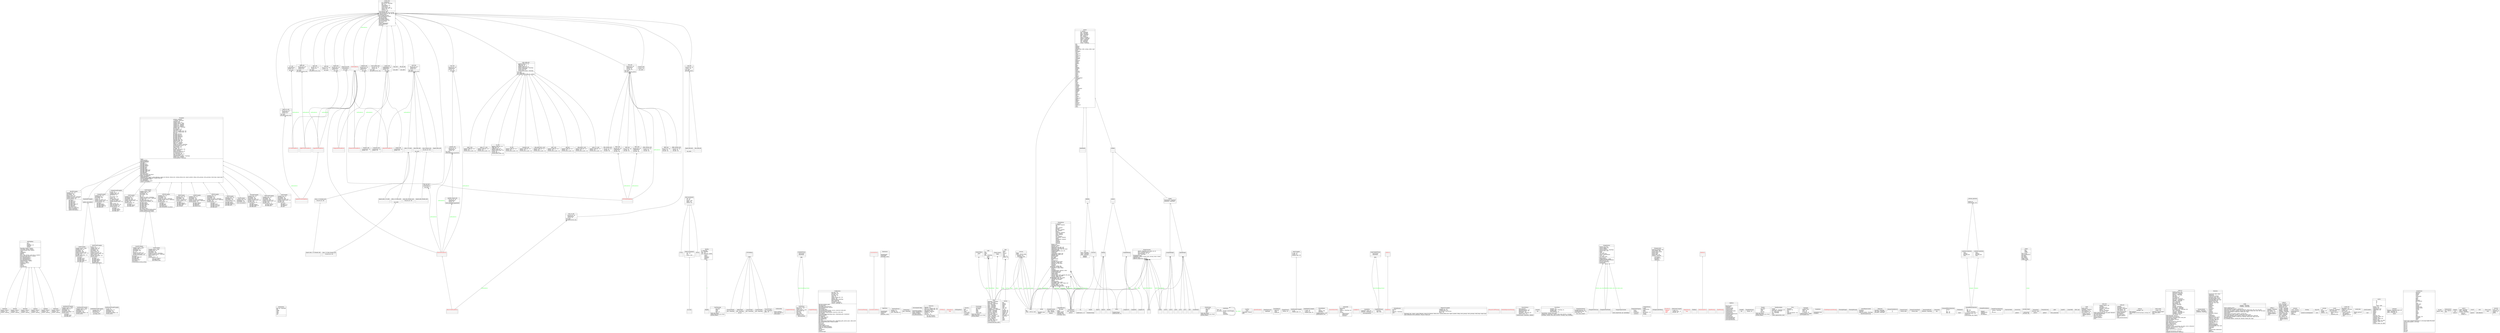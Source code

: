 digraph "classes_numpy" {
rankdir=BT
charset="utf-8"
"numpy.polynomial._polybase.ABCPolyBase" [color="black", fontcolor="black", label=<{ABCPolyBase|coef<br ALIGN="LEFT"/>domain<br ALIGN="LEFT"/>maxpower : int<br ALIGN="LEFT"/>nickname<br ALIGN="LEFT"/>window<br ALIGN="LEFT"/>|basis(deg, domain, window)<br ALIGN="LEFT"/>cast(series, domain, window)<br ALIGN="LEFT"/>convert(domain, kind, window)<br ALIGN="LEFT"/>copy()<br ALIGN="LEFT"/>cutdeg(deg)<br ALIGN="LEFT"/>degree()<br ALIGN="LEFT"/>deriv(m)<br ALIGN="LEFT"/>fit(x, y, deg, domain, rcond, full, w, window)<br ALIGN="LEFT"/>fromroots(roots, domain, window)<br ALIGN="LEFT"/>has_samecoef(other)<br ALIGN="LEFT"/>has_samedomain(other)<br ALIGN="LEFT"/>has_sametype(other)<br ALIGN="LEFT"/>has_samewindow(other)<br ALIGN="LEFT"/>identity(domain, window)<br ALIGN="LEFT"/>integ(m, k, lbnd)<br ALIGN="LEFT"/>linspace(n, domain)<br ALIGN="LEFT"/>mapparms()<br ALIGN="LEFT"/>roots()<br ALIGN="LEFT"/>trim(tol)<br ALIGN="LEFT"/>truncate(size)<br ALIGN="LEFT"/>}>, shape="record", style="solid"];
"numpy.distutils.fcompiler.absoft.AbsoftFCompiler" [color="black", fontcolor="black", label=<{AbsoftFCompiler|compiler_type : str<br ALIGN="LEFT"/>description : str<br ALIGN="LEFT"/>executables : dict<br ALIGN="LEFT"/>library_switch : str<br ALIGN="LEFT"/>module_dir_switch : NoneType<br ALIGN="LEFT"/>module_include_switch : str<br ALIGN="LEFT"/>version_pattern : str<br ALIGN="LEFT"/>|get_flags()<br ALIGN="LEFT"/>get_flags_f77()<br ALIGN="LEFT"/>get_flags_f90()<br ALIGN="LEFT"/>get_flags_fix()<br ALIGN="LEFT"/>get_flags_linker_so()<br ALIGN="LEFT"/>get_flags_opt()<br ALIGN="LEFT"/>get_libraries()<br ALIGN="LEFT"/>get_library_dirs()<br ALIGN="LEFT"/>library_dir_option(dir)<br ALIGN="LEFT"/>library_option(lib)<br ALIGN="LEFT"/>update_executables()<br ALIGN="LEFT"/>}>, shape="record", style="solid"];
"numpy.lib.arrayterator.Arrayterator" [color="black", fontcolor="black", label=<{Arrayterator|buf_size : NoneType<br ALIGN="LEFT"/>flat<br ALIGN="LEFT"/>shape<br ALIGN="LEFT"/>start<br ALIGN="LEFT"/>step<br ALIGN="LEFT"/>stop<br ALIGN="LEFT"/>var<br ALIGN="LEFT"/>|}>, shape="record", style="solid"];
"numpy.distutils.system_info.AtlasNotFoundError" [color="black", fontcolor="red", label=<{AtlasNotFoundError|<br ALIGN="LEFT"/>|}>, shape="record", style="solid"];
"numpy.lib.index_tricks.AxisConcatenator" [color="black", fontcolor="black", label=<{AxisConcatenator|axis : int<br ALIGN="LEFT"/>col : int<br ALIGN="LEFT"/>matrix : bool<br ALIGN="LEFT"/>ndmin : int<br ALIGN="LEFT"/>trans1d : int<br ALIGN="LEFT"/>|}>, shape="record", style="solid"];
"numpy.lib.npyio.BagObj" [color="black", fontcolor="black", label=<{BagObj|<br ALIGN="LEFT"/>|}>, shape="record", style="solid"];
"numpy.distutils.fcompiler.intel.BaseIntelFCompiler" [color="black", fontcolor="black", label=<{BaseIntelFCompiler|<br ALIGN="LEFT"/>|update_executables()<br ALIGN="LEFT"/>}>, shape="record", style="solid"];
"numpy.distutils.system_info.BlasNotFoundError" [color="black", fontcolor="red", label=<{BlasNotFoundError|<br ALIGN="LEFT"/>|}>, shape="record", style="solid"];
"numpy.distutils.system_info.BlasSrcNotFoundError" [color="black", fontcolor="red", label=<{BlasSrcNotFoundError|<br ALIGN="LEFT"/>|}>, shape="record", style="solid"];
"numpy.core.code_generators.genapi.BoolValuesApi" [color="black", fontcolor="black", label=<{BoolValuesApi|api_name<br ALIGN="LEFT"/>index<br ALIGN="LEFT"/>name<br ALIGN="LEFT"/>type : str<br ALIGN="LEFT"/>|array_api_define()<br ALIGN="LEFT"/>define_from_array_api_string()<br ALIGN="LEFT"/>internal_define()<br ALIGN="LEFT"/>}>, shape="record", style="solid"];
"numpy.lib.index_tricks.CClass" [color="black", fontcolor="black", label=<{CClass|<br ALIGN="LEFT"/>|}>, shape="record", style="solid"];
"numpy.distutils.cpuinfo.CPUInfoBase" [color="black", fontcolor="black", label=<{CPUInfoBase|<br ALIGN="LEFT"/>|}>, shape="record", style="solid"];
"numpy.core.setup.CallOnceOnly" [color="black", fontcolor="black", label=<{CallOnceOnly|<br ALIGN="LEFT"/>|check_complex()<br ALIGN="LEFT"/>check_ieee_macros()<br ALIGN="LEFT"/>check_types()<br ALIGN="LEFT"/>}>, shape="record", style="solid"];
"numpy.polynomial.chebyshev.Chebyshev" [color="black", fontcolor="black", label=<{Chebyshev|domain : ndarray<br ALIGN="LEFT"/>nickname : str<br ALIGN="LEFT"/>window : ndarray<br ALIGN="LEFT"/>|}>, shape="record", style="solid"];
"numpy.distutils.fcompiler.compaq.CompaqFCompiler" [color="black", fontcolor="black", label=<{CompaqFCompiler|compiler_type : str<br ALIGN="LEFT"/>description : str<br ALIGN="LEFT"/>executables : dict<br ALIGN="LEFT"/>fc_exe : str<br ALIGN="LEFT"/>module_dir_switch : str<br ALIGN="LEFT"/>module_include_switch : str<br ALIGN="LEFT"/>version_pattern : str<br ALIGN="LEFT"/>|get_flags()<br ALIGN="LEFT"/>get_flags_arch()<br ALIGN="LEFT"/>get_flags_debug()<br ALIGN="LEFT"/>get_flags_linker_so()<br ALIGN="LEFT"/>get_flags_opt()<br ALIGN="LEFT"/>}>, shape="record", style="solid"];
"numpy.distutils.fcompiler.compaq.CompaqVisualFCompiler" [color="black", fontcolor="black", label=<{CompaqVisualFCompiler|ar_exe : str<br ALIGN="LEFT"/>compile_switch : str<br ALIGN="LEFT"/>compiler_type : str<br ALIGN="LEFT"/>description : str<br ALIGN="LEFT"/>e<br ALIGN="LEFT"/>executables : dict<br ALIGN="LEFT"/>fc_exe : str<br ALIGN="LEFT"/>library_switch : str<br ALIGN="LEFT"/>m : MSVCCompiler<br ALIGN="LEFT"/>module_dir_switch : str<br ALIGN="LEFT"/>module_include_switch : str<br ALIGN="LEFT"/>msg<br ALIGN="LEFT"/>object_switch : str<br ALIGN="LEFT"/>static_lib_extension : str<br ALIGN="LEFT"/>static_lib_format : str<br ALIGN="LEFT"/>version_pattern : str<br ALIGN="LEFT"/>|get_flags()<br ALIGN="LEFT"/>get_flags_arch()<br ALIGN="LEFT"/>get_flags_debug()<br ALIGN="LEFT"/>get_flags_opt()<br ALIGN="LEFT"/>}>, shape="record", style="solid"];
"numpy.distutils.fcompiler.CompilerNotFound" [color="black", fontcolor="red", label=<{CompilerNotFound|<br ALIGN="LEFT"/>|}>, shape="record", style="solid"];
"numpy.core.arrayprint.ComplexFormat" [color="black", fontcolor="black", label=<{ComplexFormat|imag_format<br ALIGN="LEFT"/>real_format<br ALIGN="LEFT"/>|}>, shape="record", style="solid"];
"numpy.core.numeric.ComplexWarning" [color="black", fontcolor="red", label=<{ComplexWarning|<br ALIGN="LEFT"/>|}>, shape="record", style="solid"];
"numpy.distutils.misc_util.Configuration" [color="black", fontcolor="black", label=<{Configuration|dict_keys : list<br ALIGN="LEFT"/>extra_keys : list<br ALIGN="LEFT"/>list_keys : list<br ALIGN="LEFT"/>local_path : str<br ALIGN="LEFT"/>name : str<br ALIGN="LEFT"/>numpy_include_dirs : list<br ALIGN="LEFT"/>options : dict<br ALIGN="LEFT"/>package_path : NoneType<br ALIGN="LEFT"/>path_in_package<br ALIGN="LEFT"/>setup_name : str<br ALIGN="LEFT"/>top_path : NoneType<br ALIGN="LEFT"/>version : NoneType, str<br ALIGN="LEFT"/>|add_data_dir(data_path)<br ALIGN="LEFT"/>add_data_files()<br ALIGN="LEFT"/>add_define_macros(macros)<br ALIGN="LEFT"/>add_extension(name, sources)<br ALIGN="LEFT"/>add_headers()<br ALIGN="LEFT"/>add_include_dirs()<br ALIGN="LEFT"/>add_installed_library(name, sources, install_dir, build_info)<br ALIGN="LEFT"/>add_library(name, sources)<br ALIGN="LEFT"/>add_npy_pkg_config(template, install_dir, subst_dict)<br ALIGN="LEFT"/>add_scripts()<br ALIGN="LEFT"/>add_subpackage(subpackage_name, subpackage_path, standalone)<br ALIGN="LEFT"/>append_to(extlib)<br ALIGN="LEFT"/>dict_append()<br ALIGN="LEFT"/>get_build_temp_dir()<br ALIGN="LEFT"/>get_config_cmd()<br ALIGN="LEFT"/>get_distribution()<br ALIGN="LEFT"/>get_info()<br ALIGN="LEFT"/>get_subpackage(subpackage_name, subpackage_path, parent_name, caller_level)<br ALIGN="LEFT"/>get_version(version_file, version_variable)<br ALIGN="LEFT"/>have_f77c()<br ALIGN="LEFT"/>have_f90c()<br ALIGN="LEFT"/>info(message)<br ALIGN="LEFT"/>make_config_py(name)<br ALIGN="LEFT"/>make_hg_version_py(delete)<br ALIGN="LEFT"/>make_svn_version_py(delete)<br ALIGN="LEFT"/>paths()<br ALIGN="LEFT"/>set_options()<br ALIGN="LEFT"/>todict()<br ALIGN="LEFT"/>warn(message)<br ALIGN="LEFT"/>}>, shape="record", style="solid"];
"numpy.lib._iotools.ConversionWarning" [color="black", fontcolor="red", label=<{ConversionWarning|<br ALIGN="LEFT"/>|}>, shape="record", style="solid"];
"numpy.lib._iotools.ConverterError" [color="black", fontcolor="red", label=<{ConverterError|<br ALIGN="LEFT"/>|}>, shape="record", style="solid"];
"numpy.lib._iotools.ConverterLockError" [color="black", fontcolor="red", label=<{ConverterLockError|<br ALIGN="LEFT"/>|}>, shape="record", style="solid"];
"numpy.distutils.system_info.DJBFFTNotFoundError" [color="black", fontcolor="red", label=<{DJBFFTNotFoundError|<br ALIGN="LEFT"/>|}>, shape="record", style="solid"];
"numpy.distutils.cpuinfo.DarwinCPUInfo" [color="black", fontcolor="black", label=<{DarwinCPUInfo|info : NoneType<br ALIGN="LEFT"/>|}>, shape="record", style="solid"];
"numpy.lib._datasource.DataSource" [color="black", fontcolor="black", label=<{DataSource|<br ALIGN="LEFT"/>|abspath(path)<br ALIGN="LEFT"/>exists(path)<br ALIGN="LEFT"/>open(path, mode)<br ALIGN="LEFT"/>}>, shape="record", style="solid"];
"numpy.core.arrayprint.DatetimeFormat" [color="black", fontcolor="black", label=<{DatetimeFormat|casting : str<br ALIGN="LEFT"/>timezone : str<br ALIGN="LEFT"/>unit : NoneType, str<br ALIGN="LEFT"/>|}>, shape="record", style="solid"];
"numpy.lib.stride_tricks.DummyArray" [color="black", fontcolor="black", label=<{DummyArray|base : NoneType<br ALIGN="LEFT"/>|}>, shape="record", style="solid"];
"numpy.distutils.environment.EnvironmentConfig" [color="black", fontcolor="black", label=<{EnvironmentConfig|<br ALIGN="LEFT"/>|clone(hook_handler)<br ALIGN="LEFT"/>dump_variable(name)<br ALIGN="LEFT"/>dump_variables()<br ALIGN="LEFT"/>get(name, default)<br ALIGN="LEFT"/>use_distribution(dist)<br ALIGN="LEFT"/>}>, shape="record", style="solid"];
"numpy.distutils.extension.Extension" [color="black", fontcolor="black", label=<{Extension|depends : list<br ALIGN="LEFT"/>extra_f77_compile_args : list<br ALIGN="LEFT"/>extra_f90_compile_args : list<br ALIGN="LEFT"/>f2py_options : list<br ALIGN="LEFT"/>language : NoneType<br ALIGN="LEFT"/>module_dirs : list<br ALIGN="LEFT"/>sources<br ALIGN="LEFT"/>swig_opts : list<br ALIGN="LEFT"/>|has_cxx_sources()<br ALIGN="LEFT"/>has_f2py_sources()<br ALIGN="LEFT"/>}>, shape="record", style="solid"];
"numpy.f2py.auxfuncs.F2PYError" [color="black", fontcolor="red", label=<{F2PYError|<br ALIGN="LEFT"/>|}>, shape="record", style="solid"];
"numpy.distutils.fcompiler.FCompiler" [color="black", fontcolor="black", label=<{FCompiler|archiver : property<br ALIGN="LEFT"/>c_compiler : NoneType<br ALIGN="LEFT"/>command_vars<br ALIGN="LEFT"/>compile_switch : str<br ALIGN="LEFT"/>compiler_aliases : tuple<br ALIGN="LEFT"/>compiler_f77 : property<br ALIGN="LEFT"/>compiler_f90 : property<br ALIGN="LEFT"/>compiler_fix : property<br ALIGN="LEFT"/>compiler_type : NoneType<br ALIGN="LEFT"/>distutils_vars<br ALIGN="LEFT"/>exe_extension : str<br ALIGN="LEFT"/>executables : dict<br ALIGN="LEFT"/>extra_f77_compile_args : list<br ALIGN="LEFT"/>extra_f90_compile_args : list<br ALIGN="LEFT"/>flag_vars<br ALIGN="LEFT"/>get_flags_arch_f77<br ALIGN="LEFT"/>get_flags_arch_f90<br ALIGN="LEFT"/>get_flags_debug_f77<br ALIGN="LEFT"/>get_flags_debug_f90<br ALIGN="LEFT"/>get_flags_opt_f77<br ALIGN="LEFT"/>get_flags_opt_f90<br ALIGN="LEFT"/>language_map : dict<br ALIGN="LEFT"/>language_order : list<br ALIGN="LEFT"/>library_switch : str<br ALIGN="LEFT"/>linker_exe : property<br ALIGN="LEFT"/>linker_so : property<br ALIGN="LEFT"/>module_dir_switch : NoneType<br ALIGN="LEFT"/>module_include_switch : str<br ALIGN="LEFT"/>obj_extension : str<br ALIGN="LEFT"/>object_switch : str<br ALIGN="LEFT"/>pic_flags : list<br ALIGN="LEFT"/>possible_executables : list<br ALIGN="LEFT"/>ranlib : property<br ALIGN="LEFT"/>shared_lib_extension : str<br ALIGN="LEFT"/>shared_lib_format : str<br ALIGN="LEFT"/>src_extensions : list<br ALIGN="LEFT"/>static_lib_extension : str<br ALIGN="LEFT"/>static_lib_format : str<br ALIGN="LEFT"/>suggested_f90_compiler : NoneType<br ALIGN="LEFT"/>version_cmd : property<br ALIGN="LEFT"/>version_pattern : NoneType<br ALIGN="LEFT"/>|copy()<br ALIGN="LEFT"/>customize(dist)<br ALIGN="LEFT"/>dump_properties()<br ALIGN="LEFT"/>find_executables()<br ALIGN="LEFT"/>get_flags()<br ALIGN="LEFT"/>get_flags_ar()<br ALIGN="LEFT"/>get_flags_arch()<br ALIGN="LEFT"/>get_flags_debug()<br ALIGN="LEFT"/>get_flags_f77()<br ALIGN="LEFT"/>get_flags_f90()<br ALIGN="LEFT"/>get_flags_fix()<br ALIGN="LEFT"/>get_flags_free()<br ALIGN="LEFT"/>get_flags_linker_exe()<br ALIGN="LEFT"/>get_flags_linker_so()<br ALIGN="LEFT"/>get_flags_opt()<br ALIGN="LEFT"/>get_libraries()<br ALIGN="LEFT"/>get_library_dirs()<br ALIGN="LEFT"/>get_version(force, ok_status)<br ALIGN="LEFT"/>library_dir_option(dir)<br ALIGN="LEFT"/>library_option(lib)<br ALIGN="LEFT"/>link(target_desc, objects, output_filename, output_dir, libraries, library_dirs, runtime_library_dirs, export_symbols, debug, extra_preargs, extra_postargs, build_temp, target_lang)<br ALIGN="LEFT"/>module_options(module_dirs, module_build_dir)<br ALIGN="LEFT"/>set_command(key, value)<br ALIGN="LEFT"/>set_commands()<br ALIGN="LEFT"/>set_executable(key, value)<br ALIGN="LEFT"/><I>update_executables</I>()<br ALIGN="LEFT"/>}>, shape="record", style="solid"];
"numpy.distutils.system_info.FFTWNotFoundError" [color="black", fontcolor="red", label=<{FFTWNotFoundError|<br ALIGN="LEFT"/>|}>, shape="record", style="solid"];
"numpy.core.arrayprint.FloatFormat" [color="black", fontcolor="black", label=<{FloatFormat|exp_format : bool<br ALIGN="LEFT"/>format : str<br ALIGN="LEFT"/>large_exponent : bool<br ALIGN="LEFT"/>max_str_len : int<br ALIGN="LEFT"/>precision<br ALIGN="LEFT"/>sign : bool<br ALIGN="LEFT"/>special_fmt<br ALIGN="LEFT"/>suppress_small<br ALIGN="LEFT"/>|fillFormat(data)<br ALIGN="LEFT"/>}>, shape="record", style="solid"];
"numpy.distutils.npy_pkg_config.FormatError" [color="black", fontcolor="red", label=<{FormatError|msg<br ALIGN="LEFT"/>|}>, shape="record", style="solid"];
"numpy.core.code_generators.generate_umath.FullTypeDescr" [color="black", fontcolor="black", label=<{FullTypeDescr|<br ALIGN="LEFT"/>|}>, shape="record", style="solid"];
"numpy.core.code_generators.genapi.Function" [color="black", fontcolor="black", label=<{Function|args<br ALIGN="LEFT"/>doc : str<br ALIGN="LEFT"/>name<br ALIGN="LEFT"/>return_type<br ALIGN="LEFT"/>|api_hash()<br ALIGN="LEFT"/>to_ReST()<br ALIGN="LEFT"/>}>, shape="record", style="solid"];
"numpy.core.code_generators.genapi.FunctionApi" [color="black", fontcolor="black", label=<{FunctionApi|annotations<br ALIGN="LEFT"/>api_name<br ALIGN="LEFT"/>args<br ALIGN="LEFT"/>index<br ALIGN="LEFT"/>name<br ALIGN="LEFT"/>return_type<br ALIGN="LEFT"/>|array_api_define()<br ALIGN="LEFT"/>define_from_array_api_string()<br ALIGN="LEFT"/>internal_define()<br ALIGN="LEFT"/>}>, shape="record", style="solid"];
"numpy.distutils.fcompiler.g95.G95FCompiler" [color="black", fontcolor="black", label=<{G95FCompiler|compiler_type : str<br ALIGN="LEFT"/>description : str<br ALIGN="LEFT"/>executables : dict<br ALIGN="LEFT"/>module_dir_switch : str<br ALIGN="LEFT"/>module_include_switch : str<br ALIGN="LEFT"/>pic_flags : list<br ALIGN="LEFT"/>version_pattern : str<br ALIGN="LEFT"/>|get_flags()<br ALIGN="LEFT"/>get_flags_debug()<br ALIGN="LEFT"/>get_flags_opt()<br ALIGN="LEFT"/>}>, shape="record", style="solid"];
"numpy.testing.print_coercion_tables.GenericObject" [color="black", fontcolor="black", label=<{GenericObject|dtype<br ALIGN="LEFT"/>v<br ALIGN="LEFT"/>|}>, shape="record", style="solid"];
"numpy.core.code_generators.genapi.GlobalVarApi" [color="black", fontcolor="black", label=<{GlobalVarApi|api_name<br ALIGN="LEFT"/>index<br ALIGN="LEFT"/>name<br ALIGN="LEFT"/>type<br ALIGN="LEFT"/>|array_api_define()<br ALIGN="LEFT"/>define_from_array_api_string()<br ALIGN="LEFT"/>internal_define()<br ALIGN="LEFT"/>}>, shape="record", style="solid"];
"numpy.distutils.fcompiler.gnu.Gnu95FCompiler" [color="black", fontcolor="black", label=<{Gnu95FCompiler|compiler_aliases : tuple<br ALIGN="LEFT"/>compiler_type : str<br ALIGN="LEFT"/>description : str<br ALIGN="LEFT"/>executables : dict<br ALIGN="LEFT"/>g2c : str<br ALIGN="LEFT"/>module_dir_switch : str<br ALIGN="LEFT"/>module_include_switch : str<br ALIGN="LEFT"/>possible_executables : list<br ALIGN="LEFT"/>|get_flags()<br ALIGN="LEFT"/>get_flags_linker_so()<br ALIGN="LEFT"/>get_flags_opt()<br ALIGN="LEFT"/>get_libraries()<br ALIGN="LEFT"/>get_library_dirs()<br ALIGN="LEFT"/>get_target()<br ALIGN="LEFT"/>version_match(version_string)<br ALIGN="LEFT"/>}>, shape="record", style="solid"];
"numpy.distutils.fcompiler.gnu.GnuFCompiler" [color="black", fontcolor="black", label=<{GnuFCompiler|compiler_aliases : tuple<br ALIGN="LEFT"/>compiler_type : str<br ALIGN="LEFT"/>description : str<br ALIGN="LEFT"/>executables : dict<br ALIGN="LEFT"/>g2c : str<br ALIGN="LEFT"/>key : str<br ALIGN="LEFT"/>module_dir_switch : NoneType<br ALIGN="LEFT"/>module_include_switch : NoneType<br ALIGN="LEFT"/>pic_flags : list<br ALIGN="LEFT"/>possible_executables : list<br ALIGN="LEFT"/>suggested_f90_compiler : str<br ALIGN="LEFT"/>|get_flags_arch()<br ALIGN="LEFT"/>get_flags_debug()<br ALIGN="LEFT"/>get_flags_linker_so()<br ALIGN="LEFT"/>get_flags_opt()<br ALIGN="LEFT"/>get_libgcc_dir()<br ALIGN="LEFT"/>get_libraries()<br ALIGN="LEFT"/>get_library_dirs()<br ALIGN="LEFT"/>gnu_version_match(version_string)<br ALIGN="LEFT"/>runtime_library_dir_option(dir)<br ALIGN="LEFT"/>version_match(version_string)<br ALIGN="LEFT"/>}>, shape="record", style="solid"];
"numpy.distutils.command.config.GrabStdout" [color="black", fontcolor="black", label=<{GrabStdout|data : str<br ALIGN="LEFT"/>sys_stdout : StringIO, TextIOWrapper<br ALIGN="LEFT"/>|flush()<br ALIGN="LEFT"/>restore()<br ALIGN="LEFT"/>write(data)<br ALIGN="LEFT"/>}>, shape="record", style="solid"];
"numpy.lib.npyio.seek_gzip_factory.GzipFile" [color="black", fontcolor="black", label=<{GzipFile|mode<br ALIGN="LEFT"/>|seek(offset, whence)<br ALIGN="LEFT"/>tell()<br ALIGN="LEFT"/>}>, shape="record", style="solid"];
"numpy.distutils.fcompiler.hpux.HPUXFCompiler" [color="black", fontcolor="black", label=<{HPUXFCompiler|compiler_type : str<br ALIGN="LEFT"/>description : str<br ALIGN="LEFT"/>executables : dict<br ALIGN="LEFT"/>module_dir_switch : NoneType<br ALIGN="LEFT"/>module_include_switch : NoneType<br ALIGN="LEFT"/>pic_flags : list<br ALIGN="LEFT"/>version_pattern : str<br ALIGN="LEFT"/>|get_flags()<br ALIGN="LEFT"/>get_flags_opt()<br ALIGN="LEFT"/>get_libraries()<br ALIGN="LEFT"/>get_library_dirs()<br ALIGN="LEFT"/>get_version(force, ok_status)<br ALIGN="LEFT"/>}>, shape="record", style="solid"];
"numpy.polynomial.hermite.Hermite" [color="black", fontcolor="black", label=<{Hermite|domain : ndarray<br ALIGN="LEFT"/>nickname : str<br ALIGN="LEFT"/>window : ndarray<br ALIGN="LEFT"/>|}>, shape="record", style="solid"];
"numpy.polynomial.hermite_e.HermiteE" [color="black", fontcolor="black", label=<{HermiteE|domain : ndarray<br ALIGN="LEFT"/>nickname : str<br ALIGN="LEFT"/>window : ndarray<br ALIGN="LEFT"/>|}>, shape="record", style="solid"];
"numpy.distutils.fcompiler.ibm.IBMFCompiler" [color="black", fontcolor="black", label=<{IBMFCompiler|compiler_type : str<br ALIGN="LEFT"/>description : str<br ALIGN="LEFT"/>executables : dict<br ALIGN="LEFT"/>version : LooseVersion<br ALIGN="LEFT"/>version_pattern : str<br ALIGN="LEFT"/>|get_flags()<br ALIGN="LEFT"/>get_flags_debug()<br ALIGN="LEFT"/>get_flags_linker_so()<br ALIGN="LEFT"/>get_flags_opt()<br ALIGN="LEFT"/>get_version()<br ALIGN="LEFT"/>}>, shape="record", style="solid"];
"numpy.distutils.cpuinfo.IRIXCPUInfo" [color="black", fontcolor="black", label=<{IRIXCPUInfo|info : NoneType<br ALIGN="LEFT"/>|get_ip()<br ALIGN="LEFT"/>}>, shape="record", style="solid"];
"numpy.testing.utils.IgnoreException" [color="black", fontcolor="red", label=<{IgnoreException|<br ALIGN="LEFT"/>|}>, shape="record", style="solid"];
"numpy.lib.index_tricks.IndexExpression" [color="black", fontcolor="black", label=<{IndexExpression|maketuple<br ALIGN="LEFT"/>|}>, shape="record", style="solid"];
"numpy.distutils.misc_util.InstallableLib" [color="black", fontcolor="black", label=<{InstallableLib|build_info<br ALIGN="LEFT"/>name<br ALIGN="LEFT"/>target_dir<br ALIGN="LEFT"/>|}>, shape="record", style="solid"];
"numpy.core.arrayprint.IntegerFormat" [color="black", fontcolor="black", label=<{IntegerFormat|format : str<br ALIGN="LEFT"/>|}>, shape="record", style="solid"];
"numpy.distutils.intelccompiler.IntelCCompiler" [color="black", fontcolor="black", label=<{IntelCCompiler|cc_args : str<br ALIGN="LEFT"/>cc_exe : str<br ALIGN="LEFT"/>compiler_type : str<br ALIGN="LEFT"/>|}>, shape="record", style="solid"];
"numpy.distutils.intelccompiler.IntelEM64TCCompiler" [color="black", fontcolor="black", label=<{IntelEM64TCCompiler|cc_args : str<br ALIGN="LEFT"/>cc_exe : str<br ALIGN="LEFT"/>compiler_type : str<br ALIGN="LEFT"/>|}>, shape="record", style="solid"];
"numpy.distutils.fcompiler.intel.IntelEM64TFCompiler" [color="black", fontcolor="black", label=<{IntelEM64TFCompiler|compiler_aliases : tuple<br ALIGN="LEFT"/>compiler_type : str<br ALIGN="LEFT"/>description : str<br ALIGN="LEFT"/>executables : dict<br ALIGN="LEFT"/>possible_executables : list<br ALIGN="LEFT"/>version_match<br ALIGN="LEFT"/>|get_flags()<br ALIGN="LEFT"/>get_flags_arch()<br ALIGN="LEFT"/>get_flags_opt()<br ALIGN="LEFT"/>}>, shape="record", style="solid"];
"numpy.distutils.fcompiler.intel.IntelEM64VisualFCompiler" [color="black", fontcolor="black", label=<{IntelEM64VisualFCompiler|compiler_type : str<br ALIGN="LEFT"/>description : str<br ALIGN="LEFT"/>version_match<br ALIGN="LEFT"/>|get_flags_arch()<br ALIGN="LEFT"/>}>, shape="record", style="solid"];
"numpy.distutils.fcompiler.intel.IntelFCompiler" [color="black", fontcolor="black", label=<{IntelFCompiler|compiler_aliases : tuple<br ALIGN="LEFT"/>compiler_type : str<br ALIGN="LEFT"/>description : str<br ALIGN="LEFT"/>executables : dict<br ALIGN="LEFT"/>module_dir_switch : str<br ALIGN="LEFT"/>module_include_switch : str<br ALIGN="LEFT"/>pic_flags : list<br ALIGN="LEFT"/>possible_executables : list<br ALIGN="LEFT"/>version_match<br ALIGN="LEFT"/>|get_flags()<br ALIGN="LEFT"/>get_flags_arch()<br ALIGN="LEFT"/>get_flags_free()<br ALIGN="LEFT"/>get_flags_linker_so()<br ALIGN="LEFT"/>get_flags_opt()<br ALIGN="LEFT"/>}>, shape="record", style="solid"];
"numpy.distutils.intelccompiler.IntelItaniumCCompiler" [color="black", fontcolor="black", label=<{IntelItaniumCCompiler|cc_exe<br ALIGN="LEFT"/>compiler_type : str<br ALIGN="LEFT"/>|}>, shape="record", style="solid"];
"numpy.distutils.fcompiler.intel.IntelItaniumFCompiler" [color="black", fontcolor="black", label=<{IntelItaniumFCompiler|compiler_aliases : tuple<br ALIGN="LEFT"/>compiler_type : str<br ALIGN="LEFT"/>description : str<br ALIGN="LEFT"/>executables : dict<br ALIGN="LEFT"/>possible_executables : list<br ALIGN="LEFT"/>version_match<br ALIGN="LEFT"/>|}>, shape="record", style="solid"];
"numpy.distutils.fcompiler.intel.IntelItaniumVisualFCompiler" [color="black", fontcolor="black", label=<{IntelItaniumVisualFCompiler|ar_exe : str<br ALIGN="LEFT"/>compiler_type : str<br ALIGN="LEFT"/>description : str<br ALIGN="LEFT"/>executables : dict<br ALIGN="LEFT"/>possible_executables : list<br ALIGN="LEFT"/>version_match<br ALIGN="LEFT"/>|}>, shape="record", style="solid"];
"numpy.distutils.fcompiler.intel.IntelVisualFCompiler" [color="black", fontcolor="black", label=<{IntelVisualFCompiler|ar_exe : str<br ALIGN="LEFT"/>compile_switch : str<br ALIGN="LEFT"/>compiler_type : str<br ALIGN="LEFT"/>description : str<br ALIGN="LEFT"/>executables : dict<br ALIGN="LEFT"/>library_switch : str<br ALIGN="LEFT"/>module_dir_switch : str<br ALIGN="LEFT"/>module_include_switch : str<br ALIGN="LEFT"/>object_switch : str<br ALIGN="LEFT"/>possible_executables : list<br ALIGN="LEFT"/>version_match<br ALIGN="LEFT"/>|get_flags()<br ALIGN="LEFT"/>get_flags_arch()<br ALIGN="LEFT"/>get_flags_debug()<br ALIGN="LEFT"/>get_flags_free()<br ALIGN="LEFT"/>get_flags_opt()<br ALIGN="LEFT"/>update_executables()<br ALIGN="LEFT"/>}>, shape="record", style="solid"];
"numpy.testing.noseclasses.KnownFailure" [color="black", fontcolor="black", label=<{KnownFailure|conf<br ALIGN="LEFT"/>enabled : bool<br ALIGN="LEFT"/>knownfail<br ALIGN="LEFT"/>|configure(options, conf)<br ALIGN="LEFT"/>options(parser, env)<br ALIGN="LEFT"/>}>, shape="record", style="solid"];
"numpy.testing.noseclasses.KnownFailureTest" [color="black", fontcolor="red", label=<{KnownFailureTest|<br ALIGN="LEFT"/>|}>, shape="record", style="solid"];
"numpy.polynomial.laguerre.Laguerre" [color="black", fontcolor="black", label=<{Laguerre|domain : ndarray<br ALIGN="LEFT"/>nickname : str<br ALIGN="LEFT"/>window : ndarray<br ALIGN="LEFT"/>|}>, shape="record", style="solid"];
"numpy.distutils.fcompiler.lahey.LaheyFCompiler" [color="black", fontcolor="black", label=<{LaheyFCompiler|compiler_type : str<br ALIGN="LEFT"/>description : str<br ALIGN="LEFT"/>executables : dict<br ALIGN="LEFT"/>module_dir_switch : NoneType<br ALIGN="LEFT"/>module_include_switch : NoneType<br ALIGN="LEFT"/>version_pattern : str<br ALIGN="LEFT"/>|get_flags_debug()<br ALIGN="LEFT"/>get_flags_opt()<br ALIGN="LEFT"/>get_libraries()<br ALIGN="LEFT"/>get_library_dirs()<br ALIGN="LEFT"/>}>, shape="record", style="solid"];
"numpy.distutils.system_info.LapackNotFoundError" [color="black", fontcolor="red", label=<{LapackNotFoundError|<br ALIGN="LEFT"/>|}>, shape="record", style="solid"];
"numpy.distutils.system_info.LapackSrcNotFoundError" [color="black", fontcolor="red", label=<{LapackSrcNotFoundError|<br ALIGN="LEFT"/>|}>, shape="record", style="solid"];
"numpy.polynomial.legendre.Legendre" [color="black", fontcolor="black", label=<{Legendre|domain : ndarray<br ALIGN="LEFT"/>nickname : str<br ALIGN="LEFT"/>window : ndarray<br ALIGN="LEFT"/>|}>, shape="record", style="solid"];
"numpy.distutils.npy_pkg_config.LibraryInfo" [color="black", fontcolor="black", label=<{LibraryInfo|description<br ALIGN="LEFT"/>name<br ALIGN="LEFT"/>requires : NoneType, list<br ALIGN="LEFT"/>vars<br ALIGN="LEFT"/>version<br ALIGN="LEFT"/>|cflags(section)<br ALIGN="LEFT"/>libs(section)<br ALIGN="LEFT"/>sections()<br ALIGN="LEFT"/>}>, shape="record", style="solid"];
"numpy.linalg.linalg.LinAlgError" [color="black", fontcolor="red", label=<{LinAlgError|<br ALIGN="LEFT"/>|}>, shape="record", style="solid"];
"numpy.lib._iotools.LineSplitter" [color="black", fontcolor="black", label=<{LineSplitter|comments : bytes, str<br ALIGN="LEFT"/>delimiter : NoneType, int<br ALIGN="LEFT"/>|autostrip(method)<br ALIGN="LEFT"/>}>, shape="record", style="solid"];
"numpy.distutils.cpuinfo.LinuxCPUInfo" [color="black", fontcolor="black", label=<{LinuxCPUInfo|info : NoneType<br ALIGN="LEFT"/>|}>, shape="record", style="solid"];
"numpy.core.arrayprint.LongComplexFormat" [color="black", fontcolor="black", label=<{LongComplexFormat|imag_format<br ALIGN="LEFT"/>real_format<br ALIGN="LEFT"/>|}>, shape="record", style="solid"];
"numpy.core.arrayprint.LongFloatFormat" [color="black", fontcolor="black", label=<{LongFloatFormat|precision<br ALIGN="LEFT"/>sign : bool<br ALIGN="LEFT"/>|}>, shape="record", style="solid"];
"numpy.ma.core.MAError" [color="black", fontcolor="red", label=<{MAError|<br ALIGN="LEFT"/>|}>, shape="record", style="solid"];
"numpy.ma.extras.MAxisConcatenator" [color="black", fontcolor="black", label=<{MAxisConcatenator|axis : int<br ALIGN="LEFT"/>col<br ALIGN="LEFT"/>matrix : bool<br ALIGN="LEFT"/>|}>, shape="record", style="solid"];
"numpy.distutils.fcompiler.mips.MIPSFCompiler" [color="black", fontcolor="black", label=<{MIPSFCompiler|compiler_type : str<br ALIGN="LEFT"/>description : str<br ALIGN="LEFT"/>executables : dict<br ALIGN="LEFT"/>module_dir_switch : NoneType<br ALIGN="LEFT"/>module_include_switch : NoneType<br ALIGN="LEFT"/>pic_flags : list<br ALIGN="LEFT"/>version_pattern : str<br ALIGN="LEFT"/>|get_flags()<br ALIGN="LEFT"/>get_flags_arch()<br ALIGN="LEFT"/>get_flags_arch_f77()<br ALIGN="LEFT"/>get_flags_arch_f90()<br ALIGN="LEFT"/>get_flags_opt()<br ALIGN="LEFT"/>}>, shape="record", style="solid"];
"numpy.core.machar.MachAr" [color="black", fontcolor="black", label=<{MachAr|eps<br ALIGN="LEFT"/>epsilon<br ALIGN="LEFT"/>epsneg<br ALIGN="LEFT"/>huge<br ALIGN="LEFT"/>ibeta<br ALIGN="LEFT"/>iexp : int<br ALIGN="LEFT"/>irnd : int<br ALIGN="LEFT"/>it : int<br ALIGN="LEFT"/>machep : int<br ALIGN="LEFT"/>maxexp : int<br ALIGN="LEFT"/>minexp : int<br ALIGN="LEFT"/>negep : int<br ALIGN="LEFT"/>ngrd : int<br ALIGN="LEFT"/>precision : int<br ALIGN="LEFT"/>resolution<br ALIGN="LEFT"/>tiny<br ALIGN="LEFT"/>title<br ALIGN="LEFT"/>xmax<br ALIGN="LEFT"/>xmin<br ALIGN="LEFT"/>|}>, shape="record", style="solid"];
"numpy.ma.core.MaskError" [color="black", fontcolor="red", label=<{MaskError|<br ALIGN="LEFT"/>|}>, shape="record", style="solid"];
"numpy.ma.core.MaskedArray" [color="black", fontcolor="black", label=<{MaskedArray|T : property<br ALIGN="LEFT"/>baseclass : property<br ALIGN="LEFT"/>clip<br ALIGN="LEFT"/>copy<br ALIGN="LEFT"/>data : property<br ALIGN="LEFT"/>diagonal<br ALIGN="LEFT"/>fill_value : property<br ALIGN="LEFT"/>flat : property<br ALIGN="LEFT"/>flatten<br ALIGN="LEFT"/>hardmask : property<br ALIGN="LEFT"/>imag : property<br ALIGN="LEFT"/>mask : property<br ALIGN="LEFT"/>product<br ALIGN="LEFT"/>real : property<br ALIGN="LEFT"/>recordmask : property<br ALIGN="LEFT"/>repeat<br ALIGN="LEFT"/>sharedmask : property<br ALIGN="LEFT"/>squeeze<br ALIGN="LEFT"/>swapaxes<br ALIGN="LEFT"/>torecords<br ALIGN="LEFT"/>transpose<br ALIGN="LEFT"/>|all(axis, out)<br ALIGN="LEFT"/>anom(axis, dtype)<br ALIGN="LEFT"/>any(axis, out)<br ALIGN="LEFT"/>argmax(axis, fill_value, out)<br ALIGN="LEFT"/>argmin(axis, fill_value, out)<br ALIGN="LEFT"/>argsort(axis, kind, order, fill_value)<br ALIGN="LEFT"/>astype(newtype)<br ALIGN="LEFT"/>compress(condition, axis, out)<br ALIGN="LEFT"/>compressed()<br ALIGN="LEFT"/>count(axis)<br ALIGN="LEFT"/>cumprod(axis, dtype, out)<br ALIGN="LEFT"/>cumsum(axis, dtype, out)<br ALIGN="LEFT"/>filled(fill_value)<br ALIGN="LEFT"/>get_fill_value()<br ALIGN="LEFT"/>get_imag()<br ALIGN="LEFT"/>get_real()<br ALIGN="LEFT"/>harden_mask()<br ALIGN="LEFT"/>ids()<br ALIGN="LEFT"/>iscontiguous()<br ALIGN="LEFT"/>max(axis, out, fill_value)<br ALIGN="LEFT"/>mean(axis, dtype, out)<br ALIGN="LEFT"/>min(axis, out, fill_value)<br ALIGN="LEFT"/>mini(axis)<br ALIGN="LEFT"/>nonzero()<br ALIGN="LEFT"/>prod(axis, dtype, out)<br ALIGN="LEFT"/>ptp(axis, out, fill_value)<br ALIGN="LEFT"/>put(indices, values, mode)<br ALIGN="LEFT"/>ravel()<br ALIGN="LEFT"/>reshape()<br ALIGN="LEFT"/>resize(newshape, refcheck, order)<br ALIGN="LEFT"/>round(decimals, out)<br ALIGN="LEFT"/>set_fill_value(value)<br ALIGN="LEFT"/>shrink_mask()<br ALIGN="LEFT"/>soften_mask()<br ALIGN="LEFT"/>sort(axis, kind, order, endwith, fill_value)<br ALIGN="LEFT"/>std(axis, dtype, out, ddof)<br ALIGN="LEFT"/>sum(axis, dtype, out)<br ALIGN="LEFT"/>take(indices, axis, out, mode)<br ALIGN="LEFT"/>tobytes(fill_value, order)<br ALIGN="LEFT"/><I>tofile</I>(fid, sep, format)<br ALIGN="LEFT"/>toflex()<br ALIGN="LEFT"/>tolist(fill_value)<br ALIGN="LEFT"/>tostring(fill_value, order)<br ALIGN="LEFT"/>trace(offset, axis1, axis2, dtype, out)<br ALIGN="LEFT"/>unshare_mask()<br ALIGN="LEFT"/>var(axis, dtype, out, ddof)<br ALIGN="LEFT"/>view(dtype, type, fill_value)<br ALIGN="LEFT"/>}>, shape="record", style="solid"];
"numpy.ma.core.MaskedConstant" [color="black", fontcolor="black", label=<{MaskedConstant|data : ndarray<br ALIGN="LEFT"/>mask : ndarray<br ALIGN="LEFT"/>|flatten()<br ALIGN="LEFT"/>}>, shape="record", style="solid"];
"numpy.ma.core.MaskedIterator" [color="black", fontcolor="black", label=<{MaskedIterator|dataiter<br ALIGN="LEFT"/>ma<br ALIGN="LEFT"/>maskiter : NoneType<br ALIGN="LEFT"/>next<br ALIGN="LEFT"/>|}>, shape="record", style="solid"];
"numpy.ma.mrecords.MaskedRecords" [color="black", fontcolor="black", label=<{MaskedRecords|fill_value<br ALIGN="LEFT"/>|copy()<br ALIGN="LEFT"/>harden_mask()<br ALIGN="LEFT"/>soften_mask()<br ALIGN="LEFT"/>tolist(fill_value)<br ALIGN="LEFT"/>view(dtype, type)<br ALIGN="LEFT"/>}>, shape="record", style="solid"];
"numpy.distutils.mingw32ccompiler.Mingw32CCompiler" [color="black", fontcolor="black", label=<{Mingw32CCompiler|compiler_cxx : list<br ALIGN="LEFT"/>compiler_type : str<br ALIGN="LEFT"/>gcc_version : StrictVersion<br ALIGN="LEFT"/>linker : str<br ALIGN="LEFT"/>|link(target_desc, objects, output_filename, output_dir, libraries, library_dirs, runtime_library_dirs, export_symbols, debug, extra_preargs, extra_postargs, build_temp, target_lang)<br ALIGN="LEFT"/>object_filenames(source_filenames, strip_dir, output_dir)<br ALIGN="LEFT"/>}>, shape="record", style="solid"];
"numpy.core.setup_common.MismatchCAPIWarning" [color="black", fontcolor="red", label=<{MismatchCAPIWarning|<br ALIGN="LEFT"/>|}>, shape="record", style="solid"];
"numpy.ModuleDeprecationWarning" [color="black", fontcolor="red", label=<{ModuleDeprecationWarning|<br ALIGN="LEFT"/>|}>, shape="record", style="solid"];
"numpy.distutils.fcompiler.nag.NAGFCompiler" [color="black", fontcolor="black", label=<{NAGFCompiler|compiler_type : str<br ALIGN="LEFT"/>description : str<br ALIGN="LEFT"/>executables : dict<br ALIGN="LEFT"/>version_pattern : str<br ALIGN="LEFT"/>|get_flags_arch()<br ALIGN="LEFT"/>get_flags_debug()<br ALIGN="LEFT"/>get_flags_linker_so()<br ALIGN="LEFT"/>get_flags_opt()<br ALIGN="LEFT"/>}>, shape="record", style="solid"];
"numpy.lib._iotools.NameValidator" [color="black", fontcolor="black", label=<{NameValidator|case_converter<br ALIGN="LEFT"/>defaultdeletechars : set<br ALIGN="LEFT"/>defaultexcludelist : list<br ALIGN="LEFT"/>deletechars : set<br ALIGN="LEFT"/>excludelist : NoneType, list<br ALIGN="LEFT"/>replace_space : str<br ALIGN="LEFT"/>|validate(names, defaultfmt, nbfields)<br ALIGN="LEFT"/>}>, shape="record", style="solid"];
"numpy.core.code_generators.genapi.NonNull" [color="black", fontcolor="black", label=<{NonNull|arg<br ALIGN="LEFT"/>|}>, shape="record", style="solid"];
"numpy.distutils.fcompiler.none.NoneFCompiler" [color="black", fontcolor="black", label=<{NoneFCompiler|compiler_type : str<br ALIGN="LEFT"/>description : str<br ALIGN="LEFT"/>executables : dict<br ALIGN="LEFT"/>|<I>find_executables</I>()<br ALIGN="LEFT"/>}>, shape="record", style="solid"];
"numpy.testing.nosetester.NoseTester" [color="black", fontcolor="black", label=<{NoseTester|excludes : list<br ALIGN="LEFT"/>package_name : NoneType, str<br ALIGN="LEFT"/>package_path<br ALIGN="LEFT"/>raise_warnings : str<br ALIGN="LEFT"/>|bench(label, verbose, extra_argv)<br ALIGN="LEFT"/>prepare_test_args(label, verbose, extra_argv, doctests, coverage)<br ALIGN="LEFT"/>test(label, verbose, extra_argv, doctests, coverage, raise_warnings)<br ALIGN="LEFT"/>}>, shape="record", style="solid"];
"numpy.distutils.system_info.NotFoundError" [color="black", fontcolor="red", label=<{NotFoundError|<br ALIGN="LEFT"/>|}>, shape="record", style="solid"];
"numpy.lib.npyio.NpzFile" [color="black", fontcolor="black", label=<{NpzFile|f : NoneType<br ALIGN="LEFT"/>fid : NoneType<br ALIGN="LEFT"/>files : list<br ALIGN="LEFT"/>zip : NoneType, ZipFile<br ALIGN="LEFT"/>|close()<br ALIGN="LEFT"/>items()<br ALIGN="LEFT"/>iteritems()<br ALIGN="LEFT"/>iterkeys()<br ALIGN="LEFT"/>keys()<br ALIGN="LEFT"/>}>, shape="record", style="solid"];
"numpy.distutils.system_info.NumericNotFoundError" [color="black", fontcolor="red", label=<{NumericNotFoundError|<br ALIGN="LEFT"/>|}>, shape="record", style="solid"];
"numpy.distutils.system_info.Numeric_info" [color="black", fontcolor="black", label=<{Numeric_info|modulename : str<br ALIGN="LEFT"/>section : str<br ALIGN="LEFT"/>|}>, shape="record", style="solid"];
"numpy.distutils.numpy_distribution.NumpyDistribution" [color="black", fontcolor="black", label=<{NumpyDistribution|installed_libraries : list<br ALIGN="LEFT"/>installed_pkg_config : dict<br ALIGN="LEFT"/>scons_data : list<br ALIGN="LEFT"/>|has_scons_scripts()<br ALIGN="LEFT"/>}>, shape="record", style="solid"];
"numpy.testing.noseclasses.NumpyDocTestCase" [color="black", fontcolor="black", label=<{NumpyDocTestCase|<br ALIGN="LEFT"/>|}>, shape="record", style="solid"];
"numpy.testing.noseclasses.NumpyDocTestFinder" [color="black", fontcolor="black", label=<{NumpyDocTestFinder|<br ALIGN="LEFT"/>|}>, shape="record", style="solid"];
"numpy.testing.noseclasses.NumpyDoctest" [color="black", fontcolor="black", label=<{NumpyDoctest|doctest_case_class<br ALIGN="LEFT"/>doctest_ignore : list<br ALIGN="LEFT"/>doctest_optflags<br ALIGN="LEFT"/>doctest_result_var : NoneType<br ALIGN="LEFT"/>doctest_tests : bool<br ALIGN="LEFT"/>finder<br ALIGN="LEFT"/>name : str<br ALIGN="LEFT"/>out_check_class<br ALIGN="LEFT"/>parser : DocTestParser<br ALIGN="LEFT"/>score : int<br ALIGN="LEFT"/>test_finder_class<br ALIGN="LEFT"/>|afterContext()<br ALIGN="LEFT"/>configure(options, config)<br ALIGN="LEFT"/>loadTestsFromModule(module)<br ALIGN="LEFT"/>options(parser, env)<br ALIGN="LEFT"/>set_test_context(test)<br ALIGN="LEFT"/>wantFile(file)<br ALIGN="LEFT"/>}>, shape="record", style="solid"];
"numpy.testing.noseclasses.NumpyOutputChecker" [color="black", fontcolor="black", label=<{NumpyOutputChecker|<br ALIGN="LEFT"/>|check_output(want, got, optionflags)<br ALIGN="LEFT"/>}>, shape="record", style="solid"];
"numpy.testing.noseclasses.NumpyTestProgram" [color="black", fontcolor="black", label=<{NumpyTestProgram|result<br ALIGN="LEFT"/>success<br ALIGN="LEFT"/>testRunner<br ALIGN="LEFT"/>|runTests()<br ALIGN="LEFT"/>}>, shape="record", style="solid"];
"numpy.lib._version.NumpyVersion" [color="black", fontcolor="black", label=<{NumpyVersion|bugfix<br ALIGN="LEFT"/>is_devversion<br ALIGN="LEFT"/>major<br ALIGN="LEFT"/>minor<br ALIGN="LEFT"/>pre_release : str<br ALIGN="LEFT"/>version<br ALIGN="LEFT"/>vstring<br ALIGN="LEFT"/>|}>, shape="record", style="solid"];
"numpy.distutils.fcompiler.pg.PGroupFCompiler" [color="black", fontcolor="black", label=<{PGroupFCompiler|compiler_type : str<br ALIGN="LEFT"/>description : str<br ALIGN="LEFT"/>executables : dict<br ALIGN="LEFT"/>module_dir_switch : str<br ALIGN="LEFT"/>module_include_switch : str<br ALIGN="LEFT"/>pic_flags : list<br ALIGN="LEFT"/>version_pattern : str<br ALIGN="LEFT"/>|get_flags()<br ALIGN="LEFT"/>get_flags_debug()<br ALIGN="LEFT"/>get_flags_linker_so()<br ALIGN="LEFT"/>get_flags_opt()<br ALIGN="LEFT"/>}>, shape="record", style="solid"];
"numpy._import_tools.PackageLoader" [color="black", fontcolor="black", label=<{PackageLoader|imported_packages : list<br ALIGN="LEFT"/>info_modules : dict<br ALIGN="LEFT"/>parent_export_names<br ALIGN="LEFT"/>parent_frame<br ALIGN="LEFT"/>parent_name<br ALIGN="LEFT"/>parent_path : list<br ALIGN="LEFT"/>verbose : NoneType<br ALIGN="LEFT"/>|error(mess)<br ALIGN="LEFT"/>get_pkgdocs()<br ALIGN="LEFT"/>log(mess)<br ALIGN="LEFT"/>warn(mess)<br ALIGN="LEFT"/>}>, shape="record", style="solid"];
"numpy._import_tools.PackageLoaderDebug" [color="black", fontcolor="black", label=<{PackageLoaderDebug|<br ALIGN="LEFT"/>|}>, shape="record", style="solid"];
"numpy.core.code_generators.genapi.ParseError" [color="black", fontcolor="red", label=<{ParseError|filename<br ALIGN="LEFT"/>lineno<br ALIGN="LEFT"/>msg<br ALIGN="LEFT"/>|}>, shape="record", style="solid"];
"numpy.distutils.pathccompiler.PathScaleCCompiler" [color="black", fontcolor="black", label=<{PathScaleCCompiler|cc_exe : str<br ALIGN="LEFT"/>compiler_type : str<br ALIGN="LEFT"/>cxx_exe : str<br ALIGN="LEFT"/>|}>, shape="record", style="solid"];
"numpy.distutils.fcompiler.pathf95.PathScaleFCompiler" [color="black", fontcolor="black", label=<{PathScaleFCompiler|compiler_type : str<br ALIGN="LEFT"/>description : str<br ALIGN="LEFT"/>executables : dict<br ALIGN="LEFT"/>module_dir_switch : str<br ALIGN="LEFT"/>module_include_switch : str<br ALIGN="LEFT"/>pic_flags : list<br ALIGN="LEFT"/>version_pattern : str<br ALIGN="LEFT"/>|get_flags_debug()<br ALIGN="LEFT"/>get_flags_opt()<br ALIGN="LEFT"/>}>, shape="record", style="solid"];
"numpy.distutils.npy_pkg_config.PkgNotFound" [color="black", fontcolor="red", label=<{PkgNotFound|msg<br ALIGN="LEFT"/>|}>, shape="record", style="solid"];
"numpy.polynomial.polyutils.PolyBase" [color="black", fontcolor="black", label=<{PolyBase|<br ALIGN="LEFT"/>|}>, shape="record", style="solid"];
"numpy.polynomial.polyutils.PolyDomainError" [color="black", fontcolor="red", label=<{PolyDomainError|<br ALIGN="LEFT"/>|}>, shape="record", style="solid"];
"numpy.polynomial.polyutils.PolyError" [color="black", fontcolor="red", label=<{PolyError|<br ALIGN="LEFT"/>|}>, shape="record", style="solid"];
"numpy.polynomial.polynomial.Polynomial" [color="black", fontcolor="black", label=<{Polynomial|domain : ndarray<br ALIGN="LEFT"/>nickname : str<br ALIGN="LEFT"/>window : ndarray<br ALIGN="LEFT"/>|}>, shape="record", style="solid"];
"numpy.lib.index_tricks.RClass" [color="black", fontcolor="black", label=<{RClass|<br ALIGN="LEFT"/>|}>, shape="record", style="solid"];
"numpy.lib.polynomial.RankWarning" [color="black", fontcolor="red", label=<{RankWarning|<br ALIGN="LEFT"/>|}>, shape="record", style="solid"];
"numpy.polynomial.polyutils.RankWarning" [color="black", fontcolor="red", label=<{RankWarning|<br ALIGN="LEFT"/>|}>, shape="record", style="solid"];
"numpy.lib._datasource.Repository" [color="black", fontcolor="black", label=<{Repository|<br ALIGN="LEFT"/>|abspath(path)<br ALIGN="LEFT"/>exists(path)<br ALIGN="LEFT"/>listdir()<br ALIGN="LEFT"/>open(path, mode)<br ALIGN="LEFT"/>}>, shape="record", style="solid"];
"numpy.lib.utils.SafeEval" [color="black", fontcolor="black", label=<{SafeEval|<br ALIGN="LEFT"/>|default(node)<br ALIGN="LEFT"/>visit(node)<br ALIGN="LEFT"/>visitBytes(node)<br ALIGN="LEFT"/>visitConst(node)<br ALIGN="LEFT"/>visitDict(node)<br ALIGN="LEFT"/>visitExpression(node)<br ALIGN="LEFT"/>visitList(node)<br ALIGN="LEFT"/>visitName(node)<br ALIGN="LEFT"/>visitNameConstant(node)<br ALIGN="LEFT"/>visitNum(node)<br ALIGN="LEFT"/>visitStr(node)<br ALIGN="LEFT"/>visitTuple(node)<br ALIGN="LEFT"/>visitUnaryAdd(node)<br ALIGN="LEFT"/>visitUnaryOp(node)<br ALIGN="LEFT"/>visitUnarySub(node)<br ALIGN="LEFT"/>}>, shape="record", style="solid"];
"numpy.core.code_generators.genapi.StealRef" [color="black", fontcolor="black", label=<{StealRef|arg<br ALIGN="LEFT"/>|}>, shape="record", style="solid"];
"numpy.lib._iotools.StringConverter" [color="black", fontcolor="black", label=<{StringConverter|default : NoneType, bool, bytes, int, str<br ALIGN="LEFT"/>func : NoneType, bytes, str<br ALIGN="LEFT"/>missing_values : list, set<br ALIGN="LEFT"/>type : NoneType<br ALIGN="LEFT"/>|iterupgrade(value)<br ALIGN="LEFT"/>update(func, default, testing_value, missing_values, locked)<br ALIGN="LEFT"/>upgrade(value)<br ALIGN="LEFT"/>upgrade_mapper(func, default)<br ALIGN="LEFT"/>}>, shape="record", style="solid"];
"numpy.distutils.fcompiler.sun.SunFCompiler" [color="black", fontcolor="black", label=<{SunFCompiler|compiler_type : str<br ALIGN="LEFT"/>description : str<br ALIGN="LEFT"/>executables : dict<br ALIGN="LEFT"/>module_dir_switch : str<br ALIGN="LEFT"/>module_include_switch : str<br ALIGN="LEFT"/>pic_flags : list<br ALIGN="LEFT"/>version_match<br ALIGN="LEFT"/>|get_arch()<br ALIGN="LEFT"/>get_flags_f77()<br ALIGN="LEFT"/>get_libraries()<br ALIGN="LEFT"/>get_opt()<br ALIGN="LEFT"/>}>, shape="record", style="solid"];
"numpy.distutils.cpuinfo.SunOSCPUInfo" [color="black", fontcolor="black", label=<{SunOSCPUInfo|info : NoneType<br ALIGN="LEFT"/>|}>, shape="record", style="solid"];
"numpy.core.arrayprint.TimedeltaFormat" [color="black", fontcolor="black", label=<{TimedeltaFormat|format : str<br ALIGN="LEFT"/>|}>, shape="record", style="solid"];
"numpy.core.code_generators.genapi.TypeApi" [color="black", fontcolor="black", label=<{TypeApi|api_name<br ALIGN="LEFT"/>index<br ALIGN="LEFT"/>name<br ALIGN="LEFT"/>ptr_cast<br ALIGN="LEFT"/>|array_api_define()<br ALIGN="LEFT"/>define_from_array_api_string()<br ALIGN="LEFT"/>internal_define()<br ALIGN="LEFT"/>}>, shape="record", style="solid"];
"numpy.core.code_generators.generate_umath.TypeDescription" [color="black", fontcolor="black", label=<{TypeDescription|astype<br ALIGN="LEFT"/>astype_dict : NoneType, dict<br ALIGN="LEFT"/>func_data : NoneType<br ALIGN="LEFT"/>in_ : NoneType<br ALIGN="LEFT"/>out : NoneType<br ALIGN="LEFT"/>type<br ALIGN="LEFT"/>|finish_signature(nin, nout)<br ALIGN="LEFT"/>}>, shape="record", style="solid"];
"numpy.core.code_generators.generate_umath.Ufunc" [color="black", fontcolor="black", label=<{Ufunc|docstring<br ALIGN="LEFT"/>identity : str<br ALIGN="LEFT"/>nin<br ALIGN="LEFT"/>nout<br ALIGN="LEFT"/>type_descriptions : list<br ALIGN="LEFT"/>typereso<br ALIGN="LEFT"/>|}>, shape="record", style="solid"];
"numpy.distutils.system_info.UmfpackNotFoundError" [color="black", fontcolor="red", label=<{UmfpackNotFoundError|<br ALIGN="LEFT"/>|}>, shape="record", style="solid"];
"numpy.testing.noseclasses.Unplugger" [color="black", fontcolor="black", label=<{Unplugger|enabled : bool<br ALIGN="LEFT"/>name : str<br ALIGN="LEFT"/>score : int<br ALIGN="LEFT"/>to_unplug : str<br ALIGN="LEFT"/>|configure(options, config)<br ALIGN="LEFT"/><I>options</I>(parser, env)<br ALIGN="LEFT"/>}>, shape="record", style="solid"];
"numpy.distutils.npy_pkg_config.VariableSet" [color="black", fontcolor="black", label=<{VariableSet|<br ALIGN="LEFT"/>|interpolate(value)<br ALIGN="LEFT"/>variables()<br ALIGN="LEFT"/>}>, shape="record", style="solid"];
"numpy.distutils.fcompiler.vast.VastFCompiler" [color="black", fontcolor="black", label=<{VastFCompiler|compiler_aliases : tuple<br ALIGN="LEFT"/>compiler_type : str<br ALIGN="LEFT"/>description : str<br ALIGN="LEFT"/>executables : dict<br ALIGN="LEFT"/>module_dir_switch : NoneType<br ALIGN="LEFT"/>module_include_switch : NoneType<br ALIGN="LEFT"/>object_switch : str<br ALIGN="LEFT"/>version<br ALIGN="LEFT"/>version_pattern : str<br ALIGN="LEFT"/>|<I>find_executables</I>()<br ALIGN="LEFT"/>get_flags_arch()<br ALIGN="LEFT"/>get_version_cmd()<br ALIGN="LEFT"/>}>, shape="record", style="solid"];
"numpy.VisibleDeprecationWarning" [color="black", fontcolor="red", label=<{VisibleDeprecationWarning|<br ALIGN="LEFT"/>|}>, shape="record", style="solid"];
"numpy.testing.utils.WarningManager" [color="black", fontcolor="black", label=<{WarningManager|<br ALIGN="LEFT"/>|}>, shape="record", style="solid"];
"numpy.testing.utils.WarningMessage" [color="black", fontcolor="black", label=<{WarningMessage|<br ALIGN="LEFT"/>|}>, shape="record", style="solid"];
"numpy.distutils.cpuinfo.Win32CPUInfo" [color="black", fontcolor="black", label=<{Win32CPUInfo|info : NoneType<br ALIGN="LEFT"/>pkey : str<br ALIGN="LEFT"/>|}>, shape="record", style="solid"];
"numpy.distutils.system_info.X11NotFoundError" [color="black", fontcolor="red", label=<{X11NotFoundError|<br ALIGN="LEFT"/>|}>, shape="record", style="solid"];
"numpy.testing.utils.assert_raises_regex._AssertRaisesContext" [color="black", fontcolor="black", label=<{_AssertRaisesContext|exception<br ALIGN="LEFT"/>expected<br ALIGN="LEFT"/>expected_regexp : NoneType<br ALIGN="LEFT"/>|failureException(msg)<br ALIGN="LEFT"/>}>, shape="record", style="solid"];
"numpy.lib.utils._Deprecate" [color="black", fontcolor="black", label=<{_Deprecate|message : NoneType<br ALIGN="LEFT"/>new_name : NoneType<br ALIGN="LEFT"/>old_name : NoneType<br ALIGN="LEFT"/>|}>, shape="record", style="solid"];
"numpy.ma.core._DomainCheckInterval" [color="black", fontcolor="black", label=<{_DomainCheckInterval|a<br ALIGN="LEFT"/>b<br ALIGN="LEFT"/>|}>, shape="record", style="solid"];
"numpy.ma.core._DomainGreater" [color="black", fontcolor="black", label=<{_DomainGreater|critical_value<br ALIGN="LEFT"/>|}>, shape="record", style="solid"];
"numpy.ma.core._DomainGreaterEqual" [color="black", fontcolor="black", label=<{_DomainGreaterEqual|critical_value<br ALIGN="LEFT"/>|}>, shape="record", style="solid"];
"numpy.ma.core._DomainSafeDivide" [color="black", fontcolor="black", label=<{_DomainSafeDivide|tolerance : NoneType<br ALIGN="LEFT"/>|}>, shape="record", style="solid"];
"numpy.ma.core._DomainTan" [color="black", fontcolor="black", label=<{_DomainTan|eps<br ALIGN="LEFT"/>|}>, shape="record", style="solid"];
"numpy.ma.core._DomainedBinaryOperation" [color="black", fontcolor="black", label=<{_DomainedBinaryOperation|domain<br ALIGN="LEFT"/>f<br ALIGN="LEFT"/>fillx : int<br ALIGN="LEFT"/>filly : int<br ALIGN="LEFT"/>|}>, shape="record", style="solid"];
"numpy.lib._datasource._FileOpeners" [color="black", fontcolor="black", label=<{_FileOpeners|<br ALIGN="LEFT"/>|keys()<br ALIGN="LEFT"/>}>, shape="record", style="solid"];
"numpy.ma.core._MaskedBinaryOperation" [color="black", fontcolor="black", label=<{_MaskedBinaryOperation|f<br ALIGN="LEFT"/>fillx : int<br ALIGN="LEFT"/>filly : int<br ALIGN="LEFT"/>reduce : NoneType<br ALIGN="LEFT"/>|accumulate(target, axis)<br ALIGN="LEFT"/>outer(a, b)<br ALIGN="LEFT"/>reduce(target, axis, dtype)<br ALIGN="LEFT"/>}>, shape="record", style="solid"];
"numpy.ma.core._MaskedPrintOption" [color="black", fontcolor="black", label=<{_MaskedPrintOption|<br ALIGN="LEFT"/>|display()<br ALIGN="LEFT"/>enable(shrink)<br ALIGN="LEFT"/>enabled()<br ALIGN="LEFT"/>set_display(s)<br ALIGN="LEFT"/>}>, shape="record", style="solid"];
"numpy.ma.core._MaskedUnaryOperation" [color="black", fontcolor="black", label=<{_MaskedUnaryOperation|domain : NoneType<br ALIGN="LEFT"/>f<br ALIGN="LEFT"/>fill : int<br ALIGN="LEFT"/>|}>, shape="record", style="solid"];
"numpy.matrixlib.defmatrix._NumCharTable" [color="black", fontcolor="black", label=<{_NumCharTable|<br ALIGN="LEFT"/>|}>, shape="record", style="solid"];
"numpy.ma.core._arraymethod" [color="black", fontcolor="black", label=<{_arraymethod|obj : NoneType<br ALIGN="LEFT"/>|getdoc()<br ALIGN="LEFT"/>}>, shape="record", style="solid"];
"numpy.ma.core._convert2ma" [color="black", fontcolor="black", label=<{_convert2ma|<br ALIGN="LEFT"/>|getdoc()<br ALIGN="LEFT"/>}>, shape="record", style="solid"];
"numpy.core._internal._ctypes" [color="black", fontcolor="black", label=<{_ctypes|data<br ALIGN="LEFT"/>shape<br ALIGN="LEFT"/>strides<br ALIGN="LEFT"/>|data_as(obj)<br ALIGN="LEFT"/>get_as_parameter()<br ALIGN="LEFT"/>get_data()<br ALIGN="LEFT"/>get_shape()<br ALIGN="LEFT"/>get_strides()<br ALIGN="LEFT"/>shape_as(obj)<br ALIGN="LEFT"/>strides_as(obj)<br ALIGN="LEFT"/>}>, shape="record", style="solid"];
"numpy.ma.core._extrema_operation" [color="black", fontcolor="black", label=<{_extrema_operation|<br ALIGN="LEFT"/>|outer(a, b)<br ALIGN="LEFT"/>reduce(target, axis)<br ALIGN="LEFT"/>}>, shape="record", style="solid"];
"numpy.ma.core._frommethod" [color="black", fontcolor="black", label=<{_frommethod|reversed : bool<br ALIGN="LEFT"/>|getdoc()<br ALIGN="LEFT"/>}>, shape="record", style="solid"];
"numpy.ma.extras._fromnxfunction" [color="black", fontcolor="black", label=<{_fromnxfunction|<br ALIGN="LEFT"/>|getdoc()<br ALIGN="LEFT"/>}>, shape="record", style="solid"];
"numpy.ma.core._maximum_operation" [color="black", fontcolor="black", label=<{_maximum_operation|afunc<br ALIGN="LEFT"/>compare<br ALIGN="LEFT"/>fill_value_func<br ALIGN="LEFT"/>ufunc<br ALIGN="LEFT"/>|}>, shape="record", style="solid"];
"numpy.ma.core._minimum_operation" [color="black", fontcolor="black", label=<{_minimum_operation|afunc<br ALIGN="LEFT"/>compare<br ALIGN="LEFT"/>fill_value_func<br ALIGN="LEFT"/>ufunc<br ALIGN="LEFT"/>|}>, shape="record", style="solid"];
"numpy.core._internal._missing_ctypes" [color="black", fontcolor="black", label=<{_missing_ctypes|<br ALIGN="LEFT"/>|c_void_p(num)<br ALIGN="LEFT"/>cast(num, obj)<br ALIGN="LEFT"/>}>, shape="record", style="solid"];
"numpy.ctypeslib._ndptr" [color="black", fontcolor="black", label=<{_ndptr|<br ALIGN="LEFT"/>|from_param(obj)<br ALIGN="LEFT"/>}>, shape="record", style="solid"];
"numpy.distutils.system_info._numpy_info" [color="black", fontcolor="black", label=<{_numpy_info|modulename : str<br ALIGN="LEFT"/>notfounderror<br ALIGN="LEFT"/>section : str<br ALIGN="LEFT"/>|calc_info()<br ALIGN="LEFT"/>}>, shape="record", style="solid"];
"numpy.distutils.system_info._pkg_config_info" [color="black", fontcolor="black", label=<{_pkg_config_info|append_config_exe : str<br ALIGN="LEFT"/>cflags_flag : str<br ALIGN="LEFT"/>config_env_var : str<br ALIGN="LEFT"/>default_config_exe : str<br ALIGN="LEFT"/>release_macro_name : NoneType<br ALIGN="LEFT"/>section : NoneType<br ALIGN="LEFT"/>version_flag : str<br ALIGN="LEFT"/>version_macro_name : NoneType<br ALIGN="LEFT"/>|calc_info()<br ALIGN="LEFT"/>get_config_exe()<br ALIGN="LEFT"/>get_config_output(config_exe, option)<br ALIGN="LEFT"/>}>, shape="record", style="solid"];
"numpy.core.numerictypes._typedict" [color="black", fontcolor="black", label=<{_typedict|<br ALIGN="LEFT"/>|}>, shape="record", style="solid"];
"numpy.core.numeric._unspecified" [color="black", fontcolor="black", label=<{_unspecified|<br ALIGN="LEFT"/>|}>, shape="record", style="solid"];
"numpy.distutils.system_info.agg2_info" [color="black", fontcolor="black", label=<{agg2_info|dir_env_var : str<br ALIGN="LEFT"/>section : str<br ALIGN="LEFT"/>|calc_info()<br ALIGN="LEFT"/>get_paths(section, key)<br ALIGN="LEFT"/>}>, shape="record", style="solid"];
"numpy.distutils.system_info.amd_info" [color="black", fontcolor="black", label=<{amd_info|dir_env_var : str<br ALIGN="LEFT"/>section : str<br ALIGN="LEFT"/>|calc_info()<br ALIGN="LEFT"/>}>, shape="record", style="solid"];
"numpy.distutils.system_info.atlas_3_10_blas_info" [color="black", fontcolor="black", label=<{atlas_3_10_blas_info|<br ALIGN="LEFT"/>|calc_info()<br ALIGN="LEFT"/>}>, shape="record", style="solid"];
"numpy.distutils.system_info.atlas_3_10_blas_threads_info" [color="black", fontcolor="black", label=<{atlas_3_10_blas_threads_info|dir_env_var : list<br ALIGN="LEFT"/>|}>, shape="record", style="solid"];
"numpy.distutils.system_info.atlas_3_10_info" [color="black", fontcolor="black", label=<{atlas_3_10_info|<br ALIGN="LEFT"/>|}>, shape="record", style="solid"];
"numpy.distutils.system_info.atlas_3_10_threads_info" [color="black", fontcolor="black", label=<{atlas_3_10_threads_info|dir_env_var : list<br ALIGN="LEFT"/>|}>, shape="record", style="solid"];
"numpy.distutils.system_info.atlas_blas_info" [color="black", fontcolor="black", label=<{atlas_blas_info|<br ALIGN="LEFT"/>|calc_info()<br ALIGN="LEFT"/>}>, shape="record", style="solid"];
"numpy.distutils.system_info.atlas_blas_threads_info" [color="black", fontcolor="black", label=<{atlas_blas_threads_info|dir_env_var : list<br ALIGN="LEFT"/>|}>, shape="record", style="solid"];
"numpy.distutils.system_info.atlas_info" [color="black", fontcolor="black", label=<{atlas_info|dir_env_var : str<br ALIGN="LEFT"/>notfounderror<br ALIGN="LEFT"/>section : str<br ALIGN="LEFT"/>|calc_info()<br ALIGN="LEFT"/>get_paths(section, key)<br ALIGN="LEFT"/>}>, shape="record", style="solid"];
"numpy.distutils.system_info.atlas_threads_info" [color="black", fontcolor="black", label=<{atlas_threads_info|dir_env_var : list<br ALIGN="LEFT"/>|}>, shape="record", style="solid"];
"numpy.distutils.command.bdist_rpm.bdist_rpm" [color="black", fontcolor="black", label=<{bdist_rpm|<br ALIGN="LEFT"/>|}>, shape="record", style="solid"];
"numpy.distutils.system_info.blas_info" [color="black", fontcolor="black", label=<{blas_info|dir_env_var : str<br ALIGN="LEFT"/>notfounderror<br ALIGN="LEFT"/>section : str<br ALIGN="LEFT"/>|calc_info()<br ALIGN="LEFT"/>}>, shape="record", style="solid"];
"numpy.distutils.system_info.blas_mkl_info" [color="black", fontcolor="black", label=<{blas_mkl_info|<br ALIGN="LEFT"/>|}>, shape="record", style="solid"];
"numpy.distutils.system_info.blas_opt_info" [color="black", fontcolor="black", label=<{blas_opt_info|notfounderror<br ALIGN="LEFT"/>|calc_info()<br ALIGN="LEFT"/>}>, shape="record", style="solid"];
"numpy.distutils.system_info.blas_src_info" [color="black", fontcolor="black", label=<{blas_src_info|dir_env_var : str<br ALIGN="LEFT"/>notfounderror<br ALIGN="LEFT"/>section : str<br ALIGN="LEFT"/>|calc_info()<br ALIGN="LEFT"/>get_paths(section, key)<br ALIGN="LEFT"/>}>, shape="record", style="solid"];
"numpy.core.numerictypes.bool_" [color="black", fontcolor="black", label=<{bool_|flat<br ALIGN="LEFT"/>shape : ndarray, tuple<br ALIGN="LEFT"/>|}>, shape="record", style="solid"];
"numpy.distutils.system_info.boost_python_info" [color="black", fontcolor="black", label=<{boost_python_info|dir_env_var : str<br ALIGN="LEFT"/>section : str<br ALIGN="LEFT"/>|calc_info()<br ALIGN="LEFT"/>get_paths(section, key)<br ALIGN="LEFT"/>}>, shape="record", style="solid"];
"numpy.distutils.command.build.build" [color="black", fontcolor="black", label=<{build|build_scripts<br ALIGN="LEFT"/>fcompiler : NoneType<br ALIGN="LEFT"/>help_options : list<br ALIGN="LEFT"/>sub_commands : list<br ALIGN="LEFT"/>user_options : list<br ALIGN="LEFT"/>|finalize_options()<br ALIGN="LEFT"/>initialize_options()<br ALIGN="LEFT"/>run()<br ALIGN="LEFT"/>}>, shape="record", style="solid"];
"numpy.distutils.command.build_clib.build_clib" [color="black", fontcolor="black", label=<{build_clib|boolean_options : list<br ALIGN="LEFT"/>compiler<br ALIGN="LEFT"/>description : str<br ALIGN="LEFT"/>fcompiler : NoneType<br ALIGN="LEFT"/>inplace : int<br ALIGN="LEFT"/>libraries : NoneType<br ALIGN="LEFT"/>user_options : list<br ALIGN="LEFT"/>|build_a_library(build_info, lib_name, libraries)<br ALIGN="LEFT"/>build_libraries(libraries)<br ALIGN="LEFT"/>get_source_files()<br ALIGN="LEFT"/>have_cxx_sources()<br ALIGN="LEFT"/>have_f_sources()<br ALIGN="LEFT"/>initialize_options()<br ALIGN="LEFT"/>run()<br ALIGN="LEFT"/>}>, shape="record", style="solid"];
"numpy.distutils.command.build_ext.build_ext" [color="black", fontcolor="black", label=<{build_ext|compiler<br ALIGN="LEFT"/>description : str<br ALIGN="LEFT"/>fcompiler : NoneType<br ALIGN="LEFT"/>help_options : list<br ALIGN="LEFT"/>user_options : list<br ALIGN="LEFT"/>|build_extension(ext)<br ALIGN="LEFT"/>finalize_options()<br ALIGN="LEFT"/>get_outputs()<br ALIGN="LEFT"/>get_source_files()<br ALIGN="LEFT"/>initialize_options()<br ALIGN="LEFT"/>run()<br ALIGN="LEFT"/>swig_sources(sources)<br ALIGN="LEFT"/>}>, shape="record", style="solid"];
"numpy.distutils.command.build_py.build_py" [color="black", fontcolor="black", label=<{build_py|packages : list<br ALIGN="LEFT"/>|find_modules()<br ALIGN="LEFT"/>find_package_modules(package, package_dir)<br ALIGN="LEFT"/>run()<br ALIGN="LEFT"/>}>, shape="record", style="solid"];
"numpy.distutils.command.build_scripts.build_scripts" [color="black", fontcolor="black", label=<{build_scripts|scripts : list<br ALIGN="LEFT"/>|generate_scripts(scripts)<br ALIGN="LEFT"/>get_source_files()<br ALIGN="LEFT"/>run()<br ALIGN="LEFT"/>}>, shape="record", style="solid"];
"numpy.distutils.command.build_src.build_src" [color="black", fontcolor="black", label=<{build_src|boolean_options : list<br ALIGN="LEFT"/>build_base : NoneType<br ALIGN="LEFT"/>build_lib : NoneType<br ALIGN="LEFT"/>build_src : NoneType<br ALIGN="LEFT"/>data_files<br ALIGN="LEFT"/>description : str<br ALIGN="LEFT"/>ext_target_dir<br ALIGN="LEFT"/>extensions : NoneType<br ALIGN="LEFT"/>f2py_opts : NoneType, list<br ALIGN="LEFT"/>f2pyflags : NoneType<br ALIGN="LEFT"/>force : NoneType<br ALIGN="LEFT"/>get_package_dir<br ALIGN="LEFT"/>help_options : list<br ALIGN="LEFT"/>inplace : NoneType<br ALIGN="LEFT"/>libraries<br ALIGN="LEFT"/>package : NoneType<br ALIGN="LEFT"/>package_dir : NoneType<br ALIGN="LEFT"/>py_modules : NoneType<br ALIGN="LEFT"/>py_modules_dict : NoneType, dict<br ALIGN="LEFT"/>swig : NoneType<br ALIGN="LEFT"/>swig_cpp : NoneType<br ALIGN="LEFT"/>swig_opts : NoneType, list<br ALIGN="LEFT"/>swigflags : NoneType<br ALIGN="LEFT"/>user_options : list<br ALIGN="LEFT"/>|build_data_files_sources()<br ALIGN="LEFT"/>build_extension_sources(ext)<br ALIGN="LEFT"/>build_library_sources(lib_name, build_info)<br ALIGN="LEFT"/>build_npy_pkg_config()<br ALIGN="LEFT"/>build_py_modules_sources()<br ALIGN="LEFT"/>build_sources()<br ALIGN="LEFT"/>f2py_sources(sources, extension)<br ALIGN="LEFT"/>filter_files(sources, exts)<br ALIGN="LEFT"/>filter_h_files(sources)<br ALIGN="LEFT"/>filter_py_files(sources)<br ALIGN="LEFT"/>finalize_options()<br ALIGN="LEFT"/>generate_a_pyrex_source(base, ext_name, source, extension)<br ALIGN="LEFT"/>generate_sources(sources, extension)<br ALIGN="LEFT"/>initialize_options()<br ALIGN="LEFT"/>pyrex_sources(sources, extension)<br ALIGN="LEFT"/>run()<br ALIGN="LEFT"/>swig_sources(sources, extension)<br ALIGN="LEFT"/>template_sources(sources, extension)<br ALIGN="LEFT"/>}>, shape="record", style="solid"];
"numpy.core.numerictypes.busdaycalendar" [color="black", fontcolor="black", label=<{busdaycalendar|holidays : NoneType<br ALIGN="LEFT"/>weekmask : NoneType<br ALIGN="LEFT"/>|}>, shape="record", style="solid"];
"numpy.core.numerictypes.bytes_" [color="black", fontcolor="black", label=<{bytes_|<br ALIGN="LEFT"/>|fromhex(string)<br ALIGN="LEFT"/>maketrans(frm, to)<br ALIGN="LEFT"/>}>, shape="record", style="solid"];
"numpy.core.numerictypes.character" [color="black", fontcolor="black", label=<{character|<br ALIGN="LEFT"/>|}>, shape="record", style="solid"];
"numpy.core.defchararray.chararray" [color="black", fontcolor="black", label=<{chararray|<br ALIGN="LEFT"/>|argsort(axis, kind, order)<br ALIGN="LEFT"/>capitalize()<br ALIGN="LEFT"/>center(width, fillchar)<br ALIGN="LEFT"/>count(sub, start, end)<br ALIGN="LEFT"/>decode(encoding, errors)<br ALIGN="LEFT"/>encode(encoding, errors)<br ALIGN="LEFT"/>endswith(suffix, start, end)<br ALIGN="LEFT"/>expandtabs(tabsize)<br ALIGN="LEFT"/>find(sub, start, end)<br ALIGN="LEFT"/>index(sub, start, end)<br ALIGN="LEFT"/>isalnum()<br ALIGN="LEFT"/>isalpha()<br ALIGN="LEFT"/>isdecimal()<br ALIGN="LEFT"/>isdigit()<br ALIGN="LEFT"/>islower()<br ALIGN="LEFT"/>isnumeric()<br ALIGN="LEFT"/>isspace()<br ALIGN="LEFT"/>istitle()<br ALIGN="LEFT"/>isupper()<br ALIGN="LEFT"/>join(seq)<br ALIGN="LEFT"/>ljust(width, fillchar)<br ALIGN="LEFT"/>lower()<br ALIGN="LEFT"/>lstrip(chars)<br ALIGN="LEFT"/>partition(sep)<br ALIGN="LEFT"/>replace(old, new, count)<br ALIGN="LEFT"/>rfind(sub, start, end)<br ALIGN="LEFT"/>rindex(sub, start, end)<br ALIGN="LEFT"/>rjust(width, fillchar)<br ALIGN="LEFT"/>rpartition(sep)<br ALIGN="LEFT"/>rsplit(sep, maxsplit)<br ALIGN="LEFT"/>rstrip(chars)<br ALIGN="LEFT"/>split(sep, maxsplit)<br ALIGN="LEFT"/>splitlines(keepends)<br ALIGN="LEFT"/>startswith(prefix, start, end)<br ALIGN="LEFT"/>strip(chars)<br ALIGN="LEFT"/>swapcase()<br ALIGN="LEFT"/>title()<br ALIGN="LEFT"/>translate(table, deletechars)<br ALIGN="LEFT"/>upper()<br ALIGN="LEFT"/>zfill(width)<br ALIGN="LEFT"/>}>, shape="record", style="solid"];
"numpy.core.numerictypes.complex128" [color="black", fontcolor="black", label=<{complex128|<br ALIGN="LEFT"/>|}>, shape="record", style="solid"];
"numpy.core.numerictypes.complex192" [color="black", fontcolor="black", label=<{complex192|<br ALIGN="LEFT"/>|}>, shape="record", style="solid"];
"numpy.core.numerictypes.complex64" [color="black", fontcolor="black", label=<{complex64|<br ALIGN="LEFT"/>|}>, shape="record", style="solid"];
"numpy.core.numerictypes.complexfloating" [color="black", fontcolor="black", label=<{complexfloating|<br ALIGN="LEFT"/>|}>, shape="record", style="solid"];
"numpy.distutils.command.config.config" [color="black", fontcolor="black", label=<{config|compiler : NoneType<br ALIGN="LEFT"/>fcompiler : NoneType<br ALIGN="LEFT"/>|check_compiler_gcc4()<br ALIGN="LEFT"/>check_decl(symbol, headers, include_dirs)<br ALIGN="LEFT"/>check_func(func, headers, include_dirs, libraries, library_dirs, decl, call, call_args)<br ALIGN="LEFT"/>check_funcs_once(funcs, headers, include_dirs, libraries, library_dirs, decl, call, call_args)<br ALIGN="LEFT"/>check_header(header, include_dirs, library_dirs, lang)<br ALIGN="LEFT"/>check_inline()<br ALIGN="LEFT"/>check_macro_true(symbol, headers, include_dirs)<br ALIGN="LEFT"/>check_type(type_name, headers, include_dirs, library_dirs)<br ALIGN="LEFT"/>check_type_size(type_name, headers, include_dirs, library_dirs, expected)<br ALIGN="LEFT"/>get_output(body, headers, include_dirs, libraries, library_dirs, lang, use_tee)<br ALIGN="LEFT"/>initialize_options()<br ALIGN="LEFT"/>try_run(body, headers, include_dirs, libraries, library_dirs, lang)<br ALIGN="LEFT"/>}>, shape="record", style="solid"];
"numpy.distutils.command.config_compiler.config_cc" [color="black", fontcolor="black", label=<{config_cc|compiler : NoneType<br ALIGN="LEFT"/>description : str<br ALIGN="LEFT"/>user_options : list<br ALIGN="LEFT"/>|finalize_options()<br ALIGN="LEFT"/>initialize_options()<br ALIGN="LEFT"/>run()<br ALIGN="LEFT"/>}>, shape="record", style="solid"];
"numpy.distutils.command.config_compiler.config_fc" [color="black", fontcolor="black", label=<{config_fc|arch : NoneType<br ALIGN="LEFT"/>boolean_options : list<br ALIGN="LEFT"/>debug : NoneType<br ALIGN="LEFT"/>description : str<br ALIGN="LEFT"/>f77exec : NoneType<br ALIGN="LEFT"/>f77flags : NoneType<br ALIGN="LEFT"/>f90exec : NoneType<br ALIGN="LEFT"/>f90flags : NoneType<br ALIGN="LEFT"/>fcompiler : NoneType<br ALIGN="LEFT"/>help_options : list<br ALIGN="LEFT"/>noarch : NoneType<br ALIGN="LEFT"/>noopt : NoneType<br ALIGN="LEFT"/>opt : NoneType<br ALIGN="LEFT"/>user_options : list<br ALIGN="LEFT"/>|finalize_options()<br ALIGN="LEFT"/>initialize_options()<br ALIGN="LEFT"/>run()<br ALIGN="LEFT"/>}>, shape="record", style="solid"];
"numpy.lib.user_array.container" [color="black", fontcolor="black", label=<{container|array : ndarray<br ALIGN="LEFT"/>|astype(typecode)<br ALIGN="LEFT"/>byteswap()<br ALIGN="LEFT"/>copy()<br ALIGN="LEFT"/>tostring()<br ALIGN="LEFT"/>}>, shape="record", style="solid"];
"numpy.core.numerictypes.datetime64" [color="black", fontcolor="black", label=<{datetime64|<br ALIGN="LEFT"/>|}>, shape="record", style="solid"];
"numpy.distutils.command.develop.develop" [color="black", fontcolor="black", label=<{develop|<br ALIGN="LEFT"/>|install_for_development()<br ALIGN="LEFT"/>}>, shape="record", style="solid"];
"numpy.distutils.system_info.dfftw_info" [color="black", fontcolor="black", label=<{dfftw_info|dir_env_var : str<br ALIGN="LEFT"/>section : str<br ALIGN="LEFT"/>ver_info : list<br ALIGN="LEFT"/>|}>, shape="record", style="solid"];
"numpy.distutils.system_info.dfftw_threads_info" [color="black", fontcolor="black", label=<{dfftw_threads_info|dir_env_var : str<br ALIGN="LEFT"/>section : str<br ALIGN="LEFT"/>ver_info : list<br ALIGN="LEFT"/>|}>, shape="record", style="solid"];
"numpy.distutils.system_info.djbfft_info" [color="black", fontcolor="black", label=<{djbfft_info|dir_env_var : str<br ALIGN="LEFT"/>notfounderror<br ALIGN="LEFT"/>section : str<br ALIGN="LEFT"/>|calc_info()<br ALIGN="LEFT"/>get_paths(section, key)<br ALIGN="LEFT"/>}>, shape="record", style="solid"];
"numpy.core.numerictypes.dtype" [color="black", fontcolor="black", label=<{dtype|alignment : NoneType<br ALIGN="LEFT"/>base : NoneType<br ALIGN="LEFT"/>byteorder : NoneType<br ALIGN="LEFT"/>char : NoneType<br ALIGN="LEFT"/>descr : NoneType<br ALIGN="LEFT"/>fields : NoneType<br ALIGN="LEFT"/>flags : NoneType<br ALIGN="LEFT"/>hasobject : NoneType<br ALIGN="LEFT"/>isalignedstruct : NoneType<br ALIGN="LEFT"/>isbuiltin : NoneType<br ALIGN="LEFT"/>isnative : NoneType<br ALIGN="LEFT"/>itemsize : NoneType<br ALIGN="LEFT"/>kind : NoneType<br ALIGN="LEFT"/>metadata : NoneType<br ALIGN="LEFT"/>name : NoneType<br ALIGN="LEFT"/>names : NoneType, tuple<br ALIGN="LEFT"/>num : NoneType<br ALIGN="LEFT"/>shape : NoneType<br ALIGN="LEFT"/>str : NoneType<br ALIGN="LEFT"/>subdtype : NoneType<br ALIGN="LEFT"/>type : NoneType<br ALIGN="LEFT"/>|newbyteorder(new_order)<br ALIGN="LEFT"/>}>, shape="record", style="solid"];
"numpy.distutils.command.egg_info.egg_info" [color="black", fontcolor="black", label=<{egg_info|<br ALIGN="LEFT"/>|run()<br ALIGN="LEFT"/>}>, shape="record", style="solid"];
"numpy.core.numeric.errstate" [color="black", fontcolor="black", label=<{errstate|call<br ALIGN="LEFT"/>kwargs : dict<br ALIGN="LEFT"/>oldcall<br ALIGN="LEFT"/>oldstate : dict<br ALIGN="LEFT"/>|}>, shape="record", style="solid"];
"numpy.distutils.system_info.f2py_info" [color="black", fontcolor="black", label=<{f2py_info|<br ALIGN="LEFT"/>|calc_info()<br ALIGN="LEFT"/>}>, shape="record", style="solid"];
"numpy.distutils.system_info.fft_opt_info" [color="black", fontcolor="black", label=<{fft_opt_info|<br ALIGN="LEFT"/>|calc_info()<br ALIGN="LEFT"/>}>, shape="record", style="solid"];
"numpy.distutils.system_info.fftw2_info" [color="black", fontcolor="black", label=<{fftw2_info|dir_env_var : str<br ALIGN="LEFT"/>notfounderror<br ALIGN="LEFT"/>section : str<br ALIGN="LEFT"/>ver_info : list<br ALIGN="LEFT"/>|}>, shape="record", style="solid"];
"numpy.distutils.system_info.fftw3_info" [color="black", fontcolor="black", label=<{fftw3_info|dir_env_var : str<br ALIGN="LEFT"/>notfounderror<br ALIGN="LEFT"/>section : str<br ALIGN="LEFT"/>ver_info : list<br ALIGN="LEFT"/>|}>, shape="record", style="solid"];
"numpy.distutils.system_info.fftw_info" [color="black", fontcolor="black", label=<{fftw_info|dir_env_var : str<br ALIGN="LEFT"/>notfounderror<br ALIGN="LEFT"/>section : str<br ALIGN="LEFT"/>ver_info : list<br ALIGN="LEFT"/>|calc_info()<br ALIGN="LEFT"/>calc_ver_info(ver_param)<br ALIGN="LEFT"/>}>, shape="record", style="solid"];
"numpy.distutils.system_info.fftw_threads_info" [color="black", fontcolor="black", label=<{fftw_threads_info|dir_env_var : str<br ALIGN="LEFT"/>section : str<br ALIGN="LEFT"/>ver_info : list<br ALIGN="LEFT"/>|}>, shape="record", style="solid"];
"numpy.core.getlimits.finfo" [color="black", fontcolor="black", label=<{finfo|dtype<br ALIGN="LEFT"/>eps<br ALIGN="LEFT"/>machar<br ALIGN="LEFT"/>max<br ALIGN="LEFT"/>min<br ALIGN="LEFT"/>nexp : int<br ALIGN="LEFT"/>nmant : int<br ALIGN="LEFT"/>|}>, shape="record", style="solid"];
"numpy.core.numerictypes.flexible" [color="black", fontcolor="black", label=<{flexible|<br ALIGN="LEFT"/>|}>, shape="record", style="solid"];
"numpy.core.numerictypes.float16" [color="black", fontcolor="black", label=<{float16|<br ALIGN="LEFT"/>|}>, shape="record", style="solid"];
"numpy.core.numerictypes.float32" [color="black", fontcolor="black", label=<{float32|<br ALIGN="LEFT"/>|}>, shape="record", style="solid"];
"numpy.core.numerictypes.float64" [color="black", fontcolor="black", label=<{float64|<br ALIGN="LEFT"/>|fromhex(string)<br ALIGN="LEFT"/>}>, shape="record", style="solid"];
"numpy.core.numerictypes.float96" [color="black", fontcolor="black", label=<{float96|<br ALIGN="LEFT"/>|}>, shape="record", style="solid"];
"numpy.core.numerictypes.floating" [color="black", fontcolor="black", label=<{floating|<br ALIGN="LEFT"/>|}>, shape="record", style="solid"];
"numpy.core.records.format_parser" [color="black", fontcolor="black", label=<{format_parser|dtype<br ALIGN="LEFT"/>|}>, shape="record", style="solid"];
"numpy.distutils.system_info.freetype2_info" [color="black", fontcolor="black", label=<{freetype2_info|append_config_exe : str<br ALIGN="LEFT"/>section : str<br ALIGN="LEFT"/>version_macro_name : str<br ALIGN="LEFT"/>|}>, shape="record", style="solid"];
"numpy.distutils.system_info.gdk_2_info" [color="black", fontcolor="black", label=<{gdk_2_info|append_config_exe : str<br ALIGN="LEFT"/>section : str<br ALIGN="LEFT"/>version_macro_name : str<br ALIGN="LEFT"/>|}>, shape="record", style="solid"];
"numpy.distutils.system_info.gdk_info" [color="black", fontcolor="black", label=<{gdk_info|append_config_exe : str<br ALIGN="LEFT"/>section : str<br ALIGN="LEFT"/>version_macro_name : str<br ALIGN="LEFT"/>|}>, shape="record", style="solid"];
"numpy.distutils.system_info.gdk_pixbuf_2_info" [color="black", fontcolor="black", label=<{gdk_pixbuf_2_info|append_config_exe : str<br ALIGN="LEFT"/>section : str<br ALIGN="LEFT"/>version_macro_name : str<br ALIGN="LEFT"/>|}>, shape="record", style="solid"];
"numpy.distutils.system_info.gdk_pixbuf_xlib_2_info" [color="black", fontcolor="black", label=<{gdk_pixbuf_xlib_2_info|append_config_exe : str<br ALIGN="LEFT"/>section : str<br ALIGN="LEFT"/>version_macro_name : str<br ALIGN="LEFT"/>|}>, shape="record", style="solid"];
"numpy.distutils.system_info.gdk_x11_2_info" [color="black", fontcolor="black", label=<{gdk_x11_2_info|append_config_exe : str<br ALIGN="LEFT"/>section : str<br ALIGN="LEFT"/>version_macro_name : str<br ALIGN="LEFT"/>|}>, shape="record", style="solid"];
"numpy.core.numerictypes.generic" [color="black", fontcolor="black", label=<{generic|T : ndarray<br ALIGN="LEFT"/>base : NoneType<br ALIGN="LEFT"/>data : NoneType<br ALIGN="LEFT"/>dtype : NoneType<br ALIGN="LEFT"/>flags : NoneType<br ALIGN="LEFT"/>flat : ndarray<br ALIGN="LEFT"/>imag : NoneType<br ALIGN="LEFT"/>itemsize : NoneType<br ALIGN="LEFT"/>nbytes : NoneType<br ALIGN="LEFT"/>ndim : NoneType<br ALIGN="LEFT"/>real : NoneType<br ALIGN="LEFT"/>size : NoneType<br ALIGN="LEFT"/>strides : NoneType<br ALIGN="LEFT"/>|all()<br ALIGN="LEFT"/>any()<br ALIGN="LEFT"/>argmax()<br ALIGN="LEFT"/>argmin()<br ALIGN="LEFT"/>argsort()<br ALIGN="LEFT"/>astype(dtype, order, casting, subok, copy)<br ALIGN="LEFT"/>base()<br ALIGN="LEFT"/>byteswap()<br ALIGN="LEFT"/>choose()<br ALIGN="LEFT"/>clip()<br ALIGN="LEFT"/>compress()<br ALIGN="LEFT"/>conj()<br ALIGN="LEFT"/>conjugate()<br ALIGN="LEFT"/>copy()<br ALIGN="LEFT"/>cumprod()<br ALIGN="LEFT"/>cumsum()<br ALIGN="LEFT"/>data()<br ALIGN="LEFT"/>diagonal()<br ALIGN="LEFT"/>dtype()<br ALIGN="LEFT"/>dump()<br ALIGN="LEFT"/>dumps()<br ALIGN="LEFT"/>fill()<br ALIGN="LEFT"/>flags()<br ALIGN="LEFT"/>flat()<br ALIGN="LEFT"/>flatten()<br ALIGN="LEFT"/>getfield()<br ALIGN="LEFT"/>imag()<br ALIGN="LEFT"/>item()<br ALIGN="LEFT"/>itemset()<br ALIGN="LEFT"/>itemsize()<br ALIGN="LEFT"/>max()<br ALIGN="LEFT"/>mean()<br ALIGN="LEFT"/>min()<br ALIGN="LEFT"/>nbytes()<br ALIGN="LEFT"/>ndim()<br ALIGN="LEFT"/>newbyteorder()<br ALIGN="LEFT"/>nonzero()<br ALIGN="LEFT"/>prod()<br ALIGN="LEFT"/>ptp()<br ALIGN="LEFT"/>put()<br ALIGN="LEFT"/>ravel()<br ALIGN="LEFT"/>real()<br ALIGN="LEFT"/>repeat()<br ALIGN="LEFT"/>reshape()<br ALIGN="LEFT"/>resize()<br ALIGN="LEFT"/>round()<br ALIGN="LEFT"/>searchsorted()<br ALIGN="LEFT"/>setfield()<br ALIGN="LEFT"/>setflags()<br ALIGN="LEFT"/>shape()<br ALIGN="LEFT"/>size()<br ALIGN="LEFT"/>sort()<br ALIGN="LEFT"/>squeeze()<br ALIGN="LEFT"/>std()<br ALIGN="LEFT"/>strides()<br ALIGN="LEFT"/>sum()<br ALIGN="LEFT"/>swapaxes()<br ALIGN="LEFT"/>take()<br ALIGN="LEFT"/>tobytes()<br ALIGN="LEFT"/>tofile()<br ALIGN="LEFT"/>tolist()<br ALIGN="LEFT"/>tostring()<br ALIGN="LEFT"/>trace()<br ALIGN="LEFT"/>transpose()<br ALIGN="LEFT"/>var()<br ALIGN="LEFT"/>view()<br ALIGN="LEFT"/>}>, shape="record", style="solid"];
"numpy.distutils.system_info.gtkp_2_info" [color="black", fontcolor="black", label=<{gtkp_2_info|append_config_exe : str<br ALIGN="LEFT"/>section : str<br ALIGN="LEFT"/>version_macro_name : str<br ALIGN="LEFT"/>|}>, shape="record", style="solid"];
"numpy.distutils.system_info.gtkp_x11_2_info" [color="black", fontcolor="black", label=<{gtkp_x11_2_info|append_config_exe : str<br ALIGN="LEFT"/>section : str<br ALIGN="LEFT"/>version_macro_name : str<br ALIGN="LEFT"/>|}>, shape="record", style="solid"];
"numpy.core.getlimits.iinfo" [color="black", fontcolor="black", label=<{iinfo|bits<br ALIGN="LEFT"/>dtype<br ALIGN="LEFT"/>key<br ALIGN="LEFT"/>kind : NoneType<br ALIGN="LEFT"/>|max()<br ALIGN="LEFT"/>min()<br ALIGN="LEFT"/>}>, shape="record", style="solid"];
"numpy.core.numerictypes.inexact" [color="black", fontcolor="black", label=<{inexact|<br ALIGN="LEFT"/>|}>, shape="record", style="solid"];
"numpy.distutils.command.install.install" [color="black", fontcolor="black", label=<{install|install_lib : NoneType<br ALIGN="LEFT"/>sub_commands<br ALIGN="LEFT"/>|finalize_options()<br ALIGN="LEFT"/>run()<br ALIGN="LEFT"/>setuptools_run()<br ALIGN="LEFT"/>}>, shape="record", style="solid"];
"numpy.distutils.command.install_clib.install_clib" [color="black", fontcolor="black", label=<{install_clib|description : str<br ALIGN="LEFT"/>install_dir : NoneType<br ALIGN="LEFT"/>outfiles : list<br ALIGN="LEFT"/>user_options : list<br ALIGN="LEFT"/>|finalize_options()<br ALIGN="LEFT"/>get_outputs()<br ALIGN="LEFT"/>initialize_options()<br ALIGN="LEFT"/>run()<br ALIGN="LEFT"/>}>, shape="record", style="solid"];
"numpy.distutils.command.install_data.install_data" [color="black", fontcolor="black", label=<{install_data|<br ALIGN="LEFT"/>|finalize_options()<br ALIGN="LEFT"/>run()<br ALIGN="LEFT"/>}>, shape="record", style="solid"];
"numpy.distutils.command.install_headers.install_headers" [color="black", fontcolor="black", label=<{install_headers|<br ALIGN="LEFT"/>|run()<br ALIGN="LEFT"/>}>, shape="record", style="solid"];
"numpy.core.numerictypes.int16" [color="black", fontcolor="black", label=<{int16|<br ALIGN="LEFT"/>|}>, shape="record", style="solid"];
"numpy.core.numerictypes.int32" [color="black", fontcolor="black", label=<{int32|<br ALIGN="LEFT"/>|}>, shape="record", style="solid"];
"numpy.core.numerictypes.int64" [color="black", fontcolor="black", label=<{int64|<br ALIGN="LEFT"/>|}>, shape="record", style="solid"];
"numpy.core.numerictypes.int8" [color="black", fontcolor="black", label=<{int8|<br ALIGN="LEFT"/>|}>, shape="record", style="solid"];
"numpy.core.numerictypes.integer" [color="black", fontcolor="black", label=<{integer|denominator : NoneType<br ALIGN="LEFT"/>numerator : NoneType<br ALIGN="LEFT"/>|}>, shape="record", style="solid"];
"numpy.distutils.system_info.lapack_atlas_3_10_info" [color="black", fontcolor="black", label=<{lapack_atlas_3_10_info|<br ALIGN="LEFT"/>|}>, shape="record", style="solid"];
"numpy.distutils.system_info.lapack_atlas_3_10_threads_info" [color="black", fontcolor="black", label=<{lapack_atlas_3_10_threads_info|<br ALIGN="LEFT"/>|}>, shape="record", style="solid"];
"numpy.distutils.system_info.lapack_atlas_info" [color="black", fontcolor="black", label=<{lapack_atlas_info|<br ALIGN="LEFT"/>|}>, shape="record", style="solid"];
"numpy.distutils.system_info.lapack_atlas_threads_info" [color="black", fontcolor="black", label=<{lapack_atlas_threads_info|<br ALIGN="LEFT"/>|}>, shape="record", style="solid"];
"numpy.distutils.system_info.lapack_info" [color="black", fontcolor="black", label=<{lapack_info|dir_env_var : str<br ALIGN="LEFT"/>notfounderror<br ALIGN="LEFT"/>section : str<br ALIGN="LEFT"/>|calc_info()<br ALIGN="LEFT"/>}>, shape="record", style="solid"];
"numpy.distutils.system_info.lapack_mkl_info" [color="black", fontcolor="black", label=<{lapack_mkl_info|<br ALIGN="LEFT"/>|calc_info()<br ALIGN="LEFT"/>}>, shape="record", style="solid"];
"numpy.distutils.system_info.lapack_opt_info" [color="black", fontcolor="black", label=<{lapack_opt_info|notfounderror<br ALIGN="LEFT"/>|calc_info()<br ALIGN="LEFT"/>}>, shape="record", style="solid"];
"numpy.distutils.system_info.lapack_src_info" [color="black", fontcolor="black", label=<{lapack_src_info|dir_env_var : str<br ALIGN="LEFT"/>notfounderror<br ALIGN="LEFT"/>section : str<br ALIGN="LEFT"/>|calc_info()<br ALIGN="LEFT"/>get_paths(section, key)<br ALIGN="LEFT"/>}>, shape="record", style="solid"];
"numpy.matrixlib.defmatrix.matrix" [color="black", fontcolor="black", label=<{matrix|A<br ALIGN="LEFT"/>A1<br ALIGN="LEFT"/>H<br ALIGN="LEFT"/>I<br ALIGN="LEFT"/>T<br ALIGN="LEFT"/>shape : tuple<br ALIGN="LEFT"/>|all(axis, out)<br ALIGN="LEFT"/>any(axis, out)<br ALIGN="LEFT"/>argmax(axis, out)<br ALIGN="LEFT"/>argmin(axis, out)<br ALIGN="LEFT"/>getA()<br ALIGN="LEFT"/>getA1()<br ALIGN="LEFT"/>getH()<br ALIGN="LEFT"/>getI()<br ALIGN="LEFT"/>getT()<br ALIGN="LEFT"/>max(axis, out)<br ALIGN="LEFT"/>mean(axis, dtype, out)<br ALIGN="LEFT"/>min(axis, out)<br ALIGN="LEFT"/>prod(axis, dtype, out)<br ALIGN="LEFT"/>ptp(axis, out)<br ALIGN="LEFT"/>std(axis, dtype, out, ddof)<br ALIGN="LEFT"/>sum(axis, dtype, out)<br ALIGN="LEFT"/>tolist()<br ALIGN="LEFT"/>var(axis, dtype, out, ddof)<br ALIGN="LEFT"/>}>, shape="record", style="solid"];
"numpy.core.memmap.memmap" [color="black", fontcolor="black", label=<{memmap|filename : NoneType, bytes, str<br ALIGN="LEFT"/>mode : NoneType, str<br ALIGN="LEFT"/>offset : NoneType, int<br ALIGN="LEFT"/>|flush()<br ALIGN="LEFT"/>}>, shape="record", style="solid"];
"numpy.distutils.system_info.mkl_info" [color="black", fontcolor="black", label=<{mkl_info|dir_env_var : str<br ALIGN="LEFT"/>section : str<br ALIGN="LEFT"/>|calc_info()<br ALIGN="LEFT"/>get_mkl_rootdir()<br ALIGN="LEFT"/>}>, shape="record", style="solid"];
"numpy.ma.timer_comparison.moduletester" [color="black", fontcolor="black", label=<{moduletester|MaskType<br ALIGN="LEFT"/>allequal<br ALIGN="LEFT"/>arange<br ALIGN="LEFT"/>array<br ALIGN="LEFT"/>concatenate<br ALIGN="LEFT"/>count<br ALIGN="LEFT"/>equal<br ALIGN="LEFT"/>filled<br ALIGN="LEFT"/>getmask<br ALIGN="LEFT"/>getmaskarray<br ALIGN="LEFT"/>id<br ALIGN="LEFT"/>inner<br ALIGN="LEFT"/>make_mask<br ALIGN="LEFT"/>mask_or<br ALIGN="LEFT"/>masked<br ALIGN="LEFT"/>masked_array<br ALIGN="LEFT"/>masked_values<br ALIGN="LEFT"/>module<br ALIGN="LEFT"/>nomask<br ALIGN="LEFT"/>ones<br ALIGN="LEFT"/>outer<br ALIGN="LEFT"/>repeat<br ALIGN="LEFT"/>resize<br ALIGN="LEFT"/>sort<br ALIGN="LEFT"/>take<br ALIGN="LEFT"/>testnames : list<br ALIGN="LEFT"/>transpose<br ALIGN="LEFT"/>umath<br ALIGN="LEFT"/>zeros<br ALIGN="LEFT"/>|assert_array_compare(comparison, x, y, err_msg, header, fill_value)<br ALIGN="LEFT"/>assert_array_equal(x, y, err_msg)<br ALIGN="LEFT"/>test_0()<br ALIGN="LEFT"/>test_1()<br ALIGN="LEFT"/>test_2()<br ALIGN="LEFT"/>test_3()<br ALIGN="LEFT"/>test_4()<br ALIGN="LEFT"/>test_5()<br ALIGN="LEFT"/>test_6()<br ALIGN="LEFT"/>test_7()<br ALIGN="LEFT"/>test_99()<br ALIGN="LEFT"/>test_A()<br ALIGN="LEFT"/>}>, shape="record", style="solid"];
"numpy.ma.extras.mr_class" [color="black", fontcolor="black", label=<{mr_class|<br ALIGN="LEFT"/>|}>, shape="record", style="solid"];
"numpy.ma.core.mvoid" [color="black", fontcolor="black", label=<{mvoid|<br ALIGN="LEFT"/>|filled(fill_value)<br ALIGN="LEFT"/>tolist()<br ALIGN="LEFT"/>}>, shape="record", style="solid"];
"numpy.lib.index_tricks.nd_grid" [color="black", fontcolor="black", label=<{nd_grid|sparse : bool<br ALIGN="LEFT"/>|}>, shape="record", style="solid"];
"numpy.lib.index_tricks.ndenumerate" [color="black", fontcolor="black", label=<{ndenumerate|iter : ndarray<br ALIGN="LEFT"/>next<br ALIGN="LEFT"/>|}>, shape="record", style="solid"];
"numpy.lib.index_tricks.ndindex" [color="black", fontcolor="black", label=<{ndindex|next<br ALIGN="LEFT"/>|ndincr()<br ALIGN="LEFT"/>}>, shape="record", style="solid"];
"numpy.distutils.system_info.numarray_info" [color="black", fontcolor="black", label=<{numarray_info|modulename : str<br ALIGN="LEFT"/>section : str<br ALIGN="LEFT"/>|}>, shape="record", style="solid"];
"numpy.core.numerictypes.number" [color="black", fontcolor="black", label=<{number|<br ALIGN="LEFT"/>|}>, shape="record", style="solid"];
"numpy.distutils.system_info.numerix_info" [color="black", fontcolor="black", label=<{numerix_info|section : str<br ALIGN="LEFT"/>|calc_info()<br ALIGN="LEFT"/>}>, shape="record", style="solid"];
"numpy.distutils.system_info.numpy_info" [color="black", fontcolor="black", label=<{numpy_info|modulename : str<br ALIGN="LEFT"/>section : str<br ALIGN="LEFT"/>|}>, shape="record", style="solid"];
"numpy.distutils.system_info.openblas_info" [color="black", fontcolor="black", label=<{openblas_info|dir_env_var : str<br ALIGN="LEFT"/>notfounderror<br ALIGN="LEFT"/>section : str<br ALIGN="LEFT"/>|calc_info()<br ALIGN="LEFT"/>check_embedded_lapack(info)<br ALIGN="LEFT"/>}>, shape="record", style="solid"];
"numpy.distutils.system_info.openblas_lapack_info" [color="black", fontcolor="black", label=<{openblas_lapack_info|dir_env_var : str<br ALIGN="LEFT"/>notfounderror<br ALIGN="LEFT"/>section : str<br ALIGN="LEFT"/>|check_embedded_lapack(info)<br ALIGN="LEFT"/>}>, shape="record", style="solid"];
"numpy.lib.polynomial.poly1d" [color="black", fontcolor="black", label=<{poly1d|coeffs : NoneType<br ALIGN="LEFT"/>order : NoneType<br ALIGN="LEFT"/>variable : NoneType<br ALIGN="LEFT"/>|deriv(m)<br ALIGN="LEFT"/>integ(m, k)<br ALIGN="LEFT"/>}>, shape="record", style="solid"];
"numpy.core.records.recarray" [color="black", fontcolor="black", label=<{recarray|dtype<br ALIGN="LEFT"/>shape : ndarray, tuple<br ALIGN="LEFT"/>|field(attr, val)<br ALIGN="LEFT"/>view(dtype, type)<br ALIGN="LEFT"/>}>, shape="record", style="solid"];
"numpy.core.records.record" [color="black", fontcolor="black", label=<{record|<br ALIGN="LEFT"/>|pprint()<br ALIGN="LEFT"/>}>, shape="record", style="solid"];
"numpy.distutils.command.sdist.sdist" [color="black", fontcolor="black", label=<{sdist|<br ALIGN="LEFT"/>|add_defaults()<br ALIGN="LEFT"/>}>, shape="record", style="solid"];
"numpy.distutils.system_info.sfftw_info" [color="black", fontcolor="black", label=<{sfftw_info|dir_env_var : str<br ALIGN="LEFT"/>section : str<br ALIGN="LEFT"/>ver_info : list<br ALIGN="LEFT"/>|}>, shape="record", style="solid"];
"numpy.distutils.system_info.sfftw_threads_info" [color="black", fontcolor="black", label=<{sfftw_threads_info|dir_env_var : str<br ALIGN="LEFT"/>section : str<br ALIGN="LEFT"/>ver_info : list<br ALIGN="LEFT"/>|}>, shape="record", style="solid"];
"numpy.core.numerictypes.signedinteger" [color="black", fontcolor="black", label=<{signedinteger|<br ALIGN="LEFT"/>|}>, shape="record", style="solid"];
"numpy.core.numerictypes.str_" [color="black", fontcolor="black", label=<{str_|<br ALIGN="LEFT"/>|maketrans(x, y, z)<br ALIGN="LEFT"/>}>, shape="record", style="solid"];
"numpy.distutils.system_info.system_info" [color="black", fontcolor="black", label=<{system_info|cp : ConfigParser<br ALIGN="LEFT"/>dir_env_var : NoneType<br ALIGN="LEFT"/>files : list<br ALIGN="LEFT"/>local_prefixes : list<br ALIGN="LEFT"/>notfounderror<br ALIGN="LEFT"/>saved_results : dict<br ALIGN="LEFT"/>search_static_first : int<br ALIGN="LEFT"/>section : str<br ALIGN="LEFT"/>verbosity : int<br ALIGN="LEFT"/>|calc_libraries_info()<br ALIGN="LEFT"/>check_libs(lib_dirs, libs, opt_libs)<br ALIGN="LEFT"/>check_libs2(lib_dirs, libs, opt_libs)<br ALIGN="LEFT"/>combine_paths()<br ALIGN="LEFT"/>get_include_dirs(key)<br ALIGN="LEFT"/>get_info(notfound_action)<br ALIGN="LEFT"/>get_lib_dirs(key)<br ALIGN="LEFT"/>get_libraries(key)<br ALIGN="LEFT"/>get_libs(key, default)<br ALIGN="LEFT"/>get_paths(section, key)<br ALIGN="LEFT"/>get_src_dirs(key)<br ALIGN="LEFT"/>has_info()<br ALIGN="LEFT"/>library_extensions()<br ALIGN="LEFT"/>parse_config_files()<br ALIGN="LEFT"/>set_info()<br ALIGN="LEFT"/>}>, shape="record", style="solid"];
"numpy.f2py.auxfuncs.throw_error" [color="black", fontcolor="black", label=<{throw_error|mess<br ALIGN="LEFT"/>|}>, shape="record", style="solid"];
"numpy.core.numerictypes.timedelta64" [color="black", fontcolor="black", label=<{timedelta64|<br ALIGN="LEFT"/>|}>, shape="record", style="solid"];
"numpy.core.numerictypes.uint16" [color="black", fontcolor="black", label=<{uint16|<br ALIGN="LEFT"/>|}>, shape="record", style="solid"];
"numpy.core.numerictypes.uint32" [color="black", fontcolor="black", label=<{uint32|<br ALIGN="LEFT"/>|}>, shape="record", style="solid"];
"numpy.core.numerictypes.uint64" [color="black", fontcolor="black", label=<{uint64|<br ALIGN="LEFT"/>|}>, shape="record", style="solid"];
"numpy.core.numerictypes.uint8" [color="black", fontcolor="black", label=<{uint8|<br ALIGN="LEFT"/>|}>, shape="record", style="solid"];
"numpy.distutils.system_info.umfpack_info" [color="black", fontcolor="black", label=<{umfpack_info|dir_env_var : str<br ALIGN="LEFT"/>notfounderror<br ALIGN="LEFT"/>section : str<br ALIGN="LEFT"/>|calc_info()<br ALIGN="LEFT"/>}>, shape="record", style="solid"];
"numpy.core.numerictypes.unsignedinteger" [color="black", fontcolor="black", label=<{unsignedinteger|<br ALIGN="LEFT"/>|}>, shape="record", style="solid"];
"numpy.lib.function_base.vectorize" [color="black", fontcolor="black", label=<{vectorize|cache : bool<br ALIGN="LEFT"/>excluded : set<br ALIGN="LEFT"/>otypes : str<br ALIGN="LEFT"/>pyfunc<br ALIGN="LEFT"/>|}>, shape="record", style="solid"];
"numpy.core.numerictypes.void" [color="black", fontcolor="black", label=<{void|base : NoneType<br ALIGN="LEFT"/>dtype : NoneType<br ALIGN="LEFT"/>flags : NoneType<br ALIGN="LEFT"/>|getfield()<br ALIGN="LEFT"/>setfield()<br ALIGN="LEFT"/>}>, shape="record", style="solid"];
"numpy.distutils.system_info.wx_info" [color="black", fontcolor="black", label=<{wx_info|append_config_exe : str<br ALIGN="LEFT"/>cflags_flag : str<br ALIGN="LEFT"/>config_env_var : str<br ALIGN="LEFT"/>default_config_exe : str<br ALIGN="LEFT"/>release_macro_name : str<br ALIGN="LEFT"/>section : str<br ALIGN="LEFT"/>version_flag : str<br ALIGN="LEFT"/>version_macro_name : str<br ALIGN="LEFT"/>|}>, shape="record", style="solid"];
"numpy.distutils.system_info.x11_info" [color="black", fontcolor="black", label=<{x11_info|notfounderror<br ALIGN="LEFT"/>section : str<br ALIGN="LEFT"/>|calc_info()<br ALIGN="LEFT"/>}>, shape="record", style="solid"];
"numpy.distutils.system_info.xft_info" [color="black", fontcolor="black", label=<{xft_info|append_config_exe : str<br ALIGN="LEFT"/>section : str<br ALIGN="LEFT"/>version_macro_name : str<br ALIGN="LEFT"/>|}>, shape="record", style="solid"];
"numpy._import_tools.PackageLoaderDebug" -> "numpy._import_tools.PackageLoader" [arrowhead="empty", arrowtail="none"];
"numpy.core.numerictypes.bool_" -> "numpy.core.numerictypes.generic" [arrowhead="empty", arrowtail="none"];
"numpy.core.numerictypes.bytes_" -> "numpy.core.numerictypes.character" [arrowhead="empty", arrowtail="none"];
"numpy.core.numerictypes.character" -> "numpy.core.numerictypes.flexible" [arrowhead="empty", arrowtail="none"];
"numpy.core.numerictypes.complex128" -> "numpy.core.numerictypes.complexfloating" [arrowhead="empty", arrowtail="none"];
"numpy.core.numerictypes.complex192" -> "numpy.core.numerictypes.complexfloating" [arrowhead="empty", arrowtail="none"];
"numpy.core.numerictypes.complex64" -> "numpy.core.numerictypes.complexfloating" [arrowhead="empty", arrowtail="none"];
"numpy.core.numerictypes.complexfloating" -> "numpy.core.numerictypes.inexact" [arrowhead="empty", arrowtail="none"];
"numpy.core.numerictypes.datetime64" -> "numpy.core.numerictypes.generic" [arrowhead="empty", arrowtail="none"];
"numpy.core.numerictypes.flexible" -> "numpy.core.numerictypes.generic" [arrowhead="empty", arrowtail="none"];
"numpy.core.numerictypes.float16" -> "numpy.core.numerictypes.floating" [arrowhead="empty", arrowtail="none"];
"numpy.core.numerictypes.float32" -> "numpy.core.numerictypes.floating" [arrowhead="empty", arrowtail="none"];
"numpy.core.numerictypes.float64" -> "numpy.core.numerictypes.floating" [arrowhead="empty", arrowtail="none"];
"numpy.core.numerictypes.float96" -> "numpy.core.numerictypes.floating" [arrowhead="empty", arrowtail="none"];
"numpy.core.numerictypes.floating" -> "numpy.core.numerictypes.inexact" [arrowhead="empty", arrowtail="none"];
"numpy.core.numerictypes.inexact" -> "numpy.core.numerictypes.number" [arrowhead="empty", arrowtail="none"];
"numpy.core.numerictypes.int16" -> "numpy.core.numerictypes.signedinteger" [arrowhead="empty", arrowtail="none"];
"numpy.core.numerictypes.int32" -> "numpy.core.numerictypes.signedinteger" [arrowhead="empty", arrowtail="none"];
"numpy.core.numerictypes.int64" -> "numpy.core.numerictypes.signedinteger" [arrowhead="empty", arrowtail="none"];
"numpy.core.numerictypes.int8" -> "numpy.core.numerictypes.signedinteger" [arrowhead="empty", arrowtail="none"];
"numpy.core.numerictypes.integer" -> "numpy.core.numerictypes.number" [arrowhead="empty", arrowtail="none"];
"numpy.core.numerictypes.number" -> "numpy.core.numerictypes.generic" [arrowhead="empty", arrowtail="none"];
"numpy.core.numerictypes.signedinteger" -> "numpy.core.numerictypes.integer" [arrowhead="empty", arrowtail="none"];
"numpy.core.numerictypes.str_" -> "numpy.core.numerictypes.character" [arrowhead="empty", arrowtail="none"];
"numpy.core.numerictypes.timedelta64" -> "numpy.core.numerictypes.signedinteger" [arrowhead="empty", arrowtail="none"];
"numpy.core.numerictypes.uint16" -> "numpy.core.numerictypes.unsignedinteger" [arrowhead="empty", arrowtail="none"];
"numpy.core.numerictypes.uint32" -> "numpy.core.numerictypes.unsignedinteger" [arrowhead="empty", arrowtail="none"];
"numpy.core.numerictypes.uint64" -> "numpy.core.numerictypes.unsignedinteger" [arrowhead="empty", arrowtail="none"];
"numpy.core.numerictypes.uint8" -> "numpy.core.numerictypes.unsignedinteger" [arrowhead="empty", arrowtail="none"];
"numpy.core.numerictypes.unsignedinteger" -> "numpy.core.numerictypes.integer" [arrowhead="empty", arrowtail="none"];
"numpy.core.numerictypes.void" -> "numpy.core.numerictypes.flexible" [arrowhead="empty", arrowtail="none"];
"numpy.distutils.cpuinfo.DarwinCPUInfo" -> "numpy.distutils.cpuinfo.CPUInfoBase" [arrowhead="empty", arrowtail="none"];
"numpy.distutils.cpuinfo.IRIXCPUInfo" -> "numpy.distutils.cpuinfo.CPUInfoBase" [arrowhead="empty", arrowtail="none"];
"numpy.distutils.cpuinfo.LinuxCPUInfo" -> "numpy.distutils.cpuinfo.CPUInfoBase" [arrowhead="empty", arrowtail="none"];
"numpy.distutils.cpuinfo.SunOSCPUInfo" -> "numpy.distutils.cpuinfo.CPUInfoBase" [arrowhead="empty", arrowtail="none"];
"numpy.distutils.cpuinfo.Win32CPUInfo" -> "numpy.distutils.cpuinfo.CPUInfoBase" [arrowhead="empty", arrowtail="none"];
"numpy.distutils.fcompiler.absoft.AbsoftFCompiler" -> "numpy.distutils.fcompiler.FCompiler" [arrowhead="empty", arrowtail="none"];
"numpy.distutils.fcompiler.compaq.CompaqFCompiler" -> "numpy.distutils.fcompiler.FCompiler" [arrowhead="empty", arrowtail="none"];
"numpy.distutils.fcompiler.compaq.CompaqVisualFCompiler" -> "numpy.distutils.fcompiler.FCompiler" [arrowhead="empty", arrowtail="none"];
"numpy.distutils.fcompiler.g95.G95FCompiler" -> "numpy.distutils.fcompiler.FCompiler" [arrowhead="empty", arrowtail="none"];
"numpy.distutils.fcompiler.gnu.Gnu95FCompiler" -> "numpy.distutils.fcompiler.gnu.GnuFCompiler" [arrowhead="empty", arrowtail="none"];
"numpy.distutils.fcompiler.gnu.GnuFCompiler" -> "numpy.distutils.fcompiler.FCompiler" [arrowhead="empty", arrowtail="none"];
"numpy.distutils.fcompiler.hpux.HPUXFCompiler" -> "numpy.distutils.fcompiler.FCompiler" [arrowhead="empty", arrowtail="none"];
"numpy.distutils.fcompiler.ibm.IBMFCompiler" -> "numpy.distutils.fcompiler.FCompiler" [arrowhead="empty", arrowtail="none"];
"numpy.distutils.fcompiler.intel.BaseIntelFCompiler" -> "numpy.distutils.fcompiler.FCompiler" [arrowhead="empty", arrowtail="none"];
"numpy.distutils.fcompiler.intel.IntelEM64TFCompiler" -> "numpy.distutils.fcompiler.intel.IntelFCompiler" [arrowhead="empty", arrowtail="none"];
"numpy.distutils.fcompiler.intel.IntelEM64VisualFCompiler" -> "numpy.distutils.fcompiler.intel.IntelVisualFCompiler" [arrowhead="empty", arrowtail="none"];
"numpy.distutils.fcompiler.intel.IntelFCompiler" -> "numpy.distutils.fcompiler.intel.BaseIntelFCompiler" [arrowhead="empty", arrowtail="none"];
"numpy.distutils.fcompiler.intel.IntelItaniumFCompiler" -> "numpy.distutils.fcompiler.intel.IntelFCompiler" [arrowhead="empty", arrowtail="none"];
"numpy.distutils.fcompiler.intel.IntelItaniumVisualFCompiler" -> "numpy.distutils.fcompiler.intel.IntelVisualFCompiler" [arrowhead="empty", arrowtail="none"];
"numpy.distutils.fcompiler.intel.IntelVisualFCompiler" -> "numpy.distutils.fcompiler.intel.BaseIntelFCompiler" [arrowhead="empty", arrowtail="none"];
"numpy.distutils.fcompiler.lahey.LaheyFCompiler" -> "numpy.distutils.fcompiler.FCompiler" [arrowhead="empty", arrowtail="none"];
"numpy.distutils.fcompiler.mips.MIPSFCompiler" -> "numpy.distutils.fcompiler.FCompiler" [arrowhead="empty", arrowtail="none"];
"numpy.distutils.fcompiler.nag.NAGFCompiler" -> "numpy.distutils.fcompiler.FCompiler" [arrowhead="empty", arrowtail="none"];
"numpy.distutils.fcompiler.none.NoneFCompiler" -> "numpy.distutils.fcompiler.FCompiler" [arrowhead="empty", arrowtail="none"];
"numpy.distutils.fcompiler.pathf95.PathScaleFCompiler" -> "numpy.distutils.fcompiler.FCompiler" [arrowhead="empty", arrowtail="none"];
"numpy.distutils.fcompiler.pg.PGroupFCompiler" -> "numpy.distutils.fcompiler.FCompiler" [arrowhead="empty", arrowtail="none"];
"numpy.distutils.fcompiler.sun.SunFCompiler" -> "numpy.distutils.fcompiler.FCompiler" [arrowhead="empty", arrowtail="none"];
"numpy.distutils.fcompiler.vast.VastFCompiler" -> "numpy.distutils.fcompiler.gnu.GnuFCompiler" [arrowhead="empty", arrowtail="none"];
"numpy.distutils.intelccompiler.IntelItaniumCCompiler" -> "numpy.distutils.intelccompiler.IntelCCompiler" [arrowhead="empty", arrowtail="none"];
"numpy.distutils.system_info.AtlasNotFoundError" -> "numpy.distutils.system_info.NotFoundError" [arrowhead="empty", arrowtail="none"];
"numpy.distutils.system_info.BlasNotFoundError" -> "numpy.distutils.system_info.NotFoundError" [arrowhead="empty", arrowtail="none"];
"numpy.distutils.system_info.BlasSrcNotFoundError" -> "numpy.distutils.system_info.BlasNotFoundError" [arrowhead="empty", arrowtail="none"];
"numpy.distutils.system_info.DJBFFTNotFoundError" -> "numpy.distutils.system_info.NotFoundError" [arrowhead="empty", arrowtail="none"];
"numpy.distutils.system_info.FFTWNotFoundError" -> "numpy.distutils.system_info.NotFoundError" [arrowhead="empty", arrowtail="none"];
"numpy.distutils.system_info.LapackNotFoundError" -> "numpy.distutils.system_info.NotFoundError" [arrowhead="empty", arrowtail="none"];
"numpy.distutils.system_info.LapackSrcNotFoundError" -> "numpy.distutils.system_info.LapackNotFoundError" [arrowhead="empty", arrowtail="none"];
"numpy.distutils.system_info.NumericNotFoundError" -> "numpy.distutils.system_info.NotFoundError" [arrowhead="empty", arrowtail="none"];
"numpy.distutils.system_info.Numeric_info" -> "numpy.distutils.system_info._numpy_info" [arrowhead="empty", arrowtail="none"];
"numpy.distutils.system_info.UmfpackNotFoundError" -> "numpy.distutils.system_info.NotFoundError" [arrowhead="empty", arrowtail="none"];
"numpy.distutils.system_info.X11NotFoundError" -> "numpy.distutils.system_info.NotFoundError" [arrowhead="empty", arrowtail="none"];
"numpy.distutils.system_info._numpy_info" -> "numpy.distutils.system_info.system_info" [arrowhead="empty", arrowtail="none"];
"numpy.distutils.system_info._pkg_config_info" -> "numpy.distutils.system_info.system_info" [arrowhead="empty", arrowtail="none"];
"numpy.distutils.system_info.agg2_info" -> "numpy.distutils.system_info.system_info" [arrowhead="empty", arrowtail="none"];
"numpy.distutils.system_info.amd_info" -> "numpy.distutils.system_info.system_info" [arrowhead="empty", arrowtail="none"];
"numpy.distutils.system_info.atlas_3_10_blas_info" -> "numpy.distutils.system_info.atlas_3_10_info" [arrowhead="empty", arrowtail="none"];
"numpy.distutils.system_info.atlas_3_10_blas_threads_info" -> "numpy.distutils.system_info.atlas_3_10_blas_info" [arrowhead="empty", arrowtail="none"];
"numpy.distutils.system_info.atlas_3_10_info" -> "numpy.distutils.system_info.atlas_info" [arrowhead="empty", arrowtail="none"];
"numpy.distutils.system_info.atlas_3_10_threads_info" -> "numpy.distutils.system_info.atlas_3_10_info" [arrowhead="empty", arrowtail="none"];
"numpy.distutils.system_info.atlas_blas_info" -> "numpy.distutils.system_info.atlas_info" [arrowhead="empty", arrowtail="none"];
"numpy.distutils.system_info.atlas_blas_threads_info" -> "numpy.distutils.system_info.atlas_blas_info" [arrowhead="empty", arrowtail="none"];
"numpy.distutils.system_info.atlas_info" -> "numpy.distutils.system_info.system_info" [arrowhead="empty", arrowtail="none"];
"numpy.distutils.system_info.atlas_threads_info" -> "numpy.distutils.system_info.atlas_info" [arrowhead="empty", arrowtail="none"];
"numpy.distutils.system_info.blas_info" -> "numpy.distutils.system_info.system_info" [arrowhead="empty", arrowtail="none"];
"numpy.distutils.system_info.blas_mkl_info" -> "numpy.distutils.system_info.mkl_info" [arrowhead="empty", arrowtail="none"];
"numpy.distutils.system_info.blas_opt_info" -> "numpy.distutils.system_info.system_info" [arrowhead="empty", arrowtail="none"];
"numpy.distutils.system_info.blas_src_info" -> "numpy.distutils.system_info.system_info" [arrowhead="empty", arrowtail="none"];
"numpy.distutils.system_info.boost_python_info" -> "numpy.distutils.system_info.system_info" [arrowhead="empty", arrowtail="none"];
"numpy.distutils.system_info.dfftw_info" -> "numpy.distutils.system_info.fftw_info" [arrowhead="empty", arrowtail="none"];
"numpy.distutils.system_info.dfftw_threads_info" -> "numpy.distutils.system_info.fftw_info" [arrowhead="empty", arrowtail="none"];
"numpy.distutils.system_info.djbfft_info" -> "numpy.distutils.system_info.system_info" [arrowhead="empty", arrowtail="none"];
"numpy.distutils.system_info.f2py_info" -> "numpy.distutils.system_info.system_info" [arrowhead="empty", arrowtail="none"];
"numpy.distutils.system_info.fft_opt_info" -> "numpy.distutils.system_info.system_info" [arrowhead="empty", arrowtail="none"];
"numpy.distutils.system_info.fftw2_info" -> "numpy.distutils.system_info.fftw_info" [arrowhead="empty", arrowtail="none"];
"numpy.distutils.system_info.fftw3_info" -> "numpy.distutils.system_info.fftw_info" [arrowhead="empty", arrowtail="none"];
"numpy.distutils.system_info.fftw_info" -> "numpy.distutils.system_info.system_info" [arrowhead="empty", arrowtail="none"];
"numpy.distutils.system_info.fftw_threads_info" -> "numpy.distutils.system_info.fftw_info" [arrowhead="empty", arrowtail="none"];
"numpy.distutils.system_info.freetype2_info" -> "numpy.distutils.system_info._pkg_config_info" [arrowhead="empty", arrowtail="none"];
"numpy.distutils.system_info.gdk_2_info" -> "numpy.distutils.system_info._pkg_config_info" [arrowhead="empty", arrowtail="none"];
"numpy.distutils.system_info.gdk_info" -> "numpy.distutils.system_info._pkg_config_info" [arrowhead="empty", arrowtail="none"];
"numpy.distutils.system_info.gdk_pixbuf_2_info" -> "numpy.distutils.system_info._pkg_config_info" [arrowhead="empty", arrowtail="none"];
"numpy.distutils.system_info.gdk_pixbuf_xlib_2_info" -> "numpy.distutils.system_info._pkg_config_info" [arrowhead="empty", arrowtail="none"];
"numpy.distutils.system_info.gdk_x11_2_info" -> "numpy.distutils.system_info._pkg_config_info" [arrowhead="empty", arrowtail="none"];
"numpy.distutils.system_info.gtkp_2_info" -> "numpy.distutils.system_info._pkg_config_info" [arrowhead="empty", arrowtail="none"];
"numpy.distutils.system_info.gtkp_x11_2_info" -> "numpy.distutils.system_info._pkg_config_info" [arrowhead="empty", arrowtail="none"];
"numpy.distutils.system_info.lapack_atlas_3_10_info" -> "numpy.distutils.system_info.atlas_3_10_info" [arrowhead="empty", arrowtail="none"];
"numpy.distutils.system_info.lapack_atlas_3_10_threads_info" -> "numpy.distutils.system_info.atlas_3_10_threads_info" [arrowhead="empty", arrowtail="none"];
"numpy.distutils.system_info.lapack_atlas_info" -> "numpy.distutils.system_info.atlas_info" [arrowhead="empty", arrowtail="none"];
"numpy.distutils.system_info.lapack_atlas_threads_info" -> "numpy.distutils.system_info.atlas_threads_info" [arrowhead="empty", arrowtail="none"];
"numpy.distutils.system_info.lapack_info" -> "numpy.distutils.system_info.system_info" [arrowhead="empty", arrowtail="none"];
"numpy.distutils.system_info.lapack_mkl_info" -> "numpy.distutils.system_info.mkl_info" [arrowhead="empty", arrowtail="none"];
"numpy.distutils.system_info.lapack_opt_info" -> "numpy.distutils.system_info.system_info" [arrowhead="empty", arrowtail="none"];
"numpy.distutils.system_info.lapack_src_info" -> "numpy.distutils.system_info.system_info" [arrowhead="empty", arrowtail="none"];
"numpy.distutils.system_info.mkl_info" -> "numpy.distutils.system_info.system_info" [arrowhead="empty", arrowtail="none"];
"numpy.distutils.system_info.numarray_info" -> "numpy.distutils.system_info._numpy_info" [arrowhead="empty", arrowtail="none"];
"numpy.distutils.system_info.numerix_info" -> "numpy.distutils.system_info.system_info" [arrowhead="empty", arrowtail="none"];
"numpy.distutils.system_info.numpy_info" -> "numpy.distutils.system_info._numpy_info" [arrowhead="empty", arrowtail="none"];
"numpy.distutils.system_info.openblas_info" -> "numpy.distutils.system_info.blas_info" [arrowhead="empty", arrowtail="none"];
"numpy.distutils.system_info.openblas_lapack_info" -> "numpy.distutils.system_info.openblas_info" [arrowhead="empty", arrowtail="none"];
"numpy.distutils.system_info.sfftw_info" -> "numpy.distutils.system_info.fftw_info" [arrowhead="empty", arrowtail="none"];
"numpy.distutils.system_info.sfftw_threads_info" -> "numpy.distutils.system_info.fftw_info" [arrowhead="empty", arrowtail="none"];
"numpy.distutils.system_info.umfpack_info" -> "numpy.distutils.system_info.system_info" [arrowhead="empty", arrowtail="none"];
"numpy.distutils.system_info.wx_info" -> "numpy.distutils.system_info._pkg_config_info" [arrowhead="empty", arrowtail="none"];
"numpy.distutils.system_info.x11_info" -> "numpy.distutils.system_info.system_info" [arrowhead="empty", arrowtail="none"];
"numpy.distutils.system_info.xft_info" -> "numpy.distutils.system_info._pkg_config_info" [arrowhead="empty", arrowtail="none"];
"numpy.lib._datasource.Repository" -> "numpy.lib._datasource.DataSource" [arrowhead="empty", arrowtail="none"];
"numpy.lib._iotools.ConverterLockError" -> "numpy.lib._iotools.ConverterError" [arrowhead="empty", arrowtail="none"];
"numpy.lib.index_tricks.CClass" -> "numpy.lib.index_tricks.AxisConcatenator" [arrowhead="empty", arrowtail="none"];
"numpy.lib.index_tricks.RClass" -> "numpy.lib.index_tricks.AxisConcatenator" [arrowhead="empty", arrowtail="none"];
"numpy.ma.core.MaskError" -> "numpy.ma.core.MAError" [arrowhead="empty", arrowtail="none"];
"numpy.ma.core.MaskedConstant" -> "numpy.ma.core.MaskedArray" [arrowhead="empty", arrowtail="none"];
"numpy.ma.core._maximum_operation" -> "numpy.ma.core._extrema_operation" [arrowhead="empty", arrowtail="none"];
"numpy.ma.core._minimum_operation" -> "numpy.ma.core._extrema_operation" [arrowhead="empty", arrowtail="none"];
"numpy.ma.core.mvoid" -> "numpy.ma.core.MaskedArray" [arrowhead="empty", arrowtail="none"];
"numpy.ma.extras.MAxisConcatenator" -> "numpy.lib.index_tricks.AxisConcatenator" [arrowhead="empty", arrowtail="none"];
"numpy.ma.extras.mr_class" -> "numpy.ma.extras.MAxisConcatenator" [arrowhead="empty", arrowtail="none"];
"numpy.ma.mrecords.MaskedRecords" -> "numpy.ma.core.MaskedArray" [arrowhead="empty", arrowtail="none"];
"numpy.polynomial.chebyshev.Chebyshev" -> "numpy.polynomial._polybase.ABCPolyBase" [arrowhead="empty", arrowtail="none"];
"numpy.polynomial.hermite.Hermite" -> "numpy.polynomial._polybase.ABCPolyBase" [arrowhead="empty", arrowtail="none"];
"numpy.polynomial.hermite_e.HermiteE" -> "numpy.polynomial._polybase.ABCPolyBase" [arrowhead="empty", arrowtail="none"];
"numpy.polynomial.laguerre.Laguerre" -> "numpy.polynomial._polybase.ABCPolyBase" [arrowhead="empty", arrowtail="none"];
"numpy.polynomial.legendre.Legendre" -> "numpy.polynomial._polybase.ABCPolyBase" [arrowhead="empty", arrowtail="none"];
"numpy.polynomial.polynomial.Polynomial" -> "numpy.polynomial._polybase.ABCPolyBase" [arrowhead="empty", arrowtail="none"];
"numpy.polynomial.polyutils.PolyDomainError" -> "numpy.polynomial.polyutils.PolyError" [arrowhead="empty", arrowtail="none"];
"numpy.core._internal._missing_ctypes" -> "numpy.core._internal._ctypes" [arrowhead="diamond", arrowtail="none", fontcolor="green", label="_ctypes", style="solid"];
"numpy.core.arrayprint.FloatFormat" -> "numpy.core.arrayprint.ComplexFormat" [arrowhead="diamond", arrowtail="none", fontcolor="green", label="real_format", style="solid"];
"numpy.core.arrayprint.FloatFormat" -> "numpy.core.arrayprint.ComplexFormat" [arrowhead="diamond", arrowtail="none", fontcolor="green", label="imag_format", style="solid"];
"numpy.core.arrayprint.LongFloatFormat" -> "numpy.core.arrayprint.LongComplexFormat" [arrowhead="diamond", arrowtail="none", fontcolor="green", label="real_format", style="solid"];
"numpy.core.arrayprint.LongFloatFormat" -> "numpy.core.arrayprint.LongComplexFormat" [arrowhead="diamond", arrowtail="none", fontcolor="green", label="imag_format", style="solid"];
"numpy.core.numerictypes.bool_" -> "numpy.lib._iotools.StringConverter" [arrowhead="diamond", arrowtail="none", fontcolor="green", label="type", style="solid"];
"numpy.core.numerictypes.bool_" -> "numpy.ma.core.MaskedArray" [arrowhead="diamond", arrowtail="none", fontcolor="green", label="_mask", style="solid"];
"numpy.core.numerictypes.bool_" -> "numpy.ma.core.MaskedArray" [arrowhead="diamond", arrowtail="none", fontcolor="green", label="_defaultmask", style="solid"];
"numpy.core.numerictypes.bytes_" -> "numpy.lib._iotools.StringConverter" [arrowhead="diamond", arrowtail="none", fontcolor="green", label="type", style="solid"];
"numpy.core.numerictypes.dtype" -> "numpy.core.getlimits.finfo" [arrowhead="diamond", arrowtail="none", fontcolor="green", label="dtype", style="solid"];
"numpy.core.numerictypes.dtype" -> "numpy.core.getlimits.iinfo" [arrowhead="diamond", arrowtail="none", fontcolor="green", label="dtype", style="solid"];
"numpy.core.numerictypes.dtype" -> "numpy.core.getlimits.iinfo" [arrowhead="diamond", arrowtail="none", fontcolor="green", label="dtype", style="solid"];
"numpy.core.numerictypes.dtype" -> "numpy.core.records.format_parser" [arrowhead="diamond", arrowtail="none", fontcolor="green", label="dtype", style="solid"];
"numpy.core.numerictypes.dtype" -> "numpy.lib._iotools.StringConverter" [arrowhead="diamond", arrowtail="none", fontcolor="green", label="type", style="solid"];
"numpy.core.numerictypes.dtype" -> "numpy.testing.print_coercion_tables.GenericObject" [arrowhead="diamond", arrowtail="none", fontcolor="green", label="dtype", style="solid"];
"numpy.core.numerictypes.int64" -> "numpy.lib._iotools.StringConverter" [arrowhead="diamond", arrowtail="none", fontcolor="green", label="func", style="solid"];
"numpy.core.numerictypes.int64" -> "numpy.lib._iotools.StringConverter" [arrowhead="diamond", arrowtail="none", fontcolor="green", label="default", style="solid"];
"numpy.core.numerictypes.int64" -> "numpy.lib._iotools.StringConverter" [arrowhead="diamond", arrowtail="none", fontcolor="green", label="default", style="solid"];
"numpy.core.numerictypes.uint64" -> "numpy.lib._iotools.StringConverter" [arrowhead="diamond", arrowtail="none", fontcolor="green", label="func", style="solid"];
"numpy.core.numerictypes.uint64" -> "numpy.lib._iotools.StringConverter" [arrowhead="diamond", arrowtail="none", fontcolor="green", label="default", style="solid"];
"numpy.core.numerictypes.uint64" -> "numpy.lib._iotools.StringConverter" [arrowhead="diamond", arrowtail="none", fontcolor="green", label="default", style="solid"];
"numpy.distutils.command.config.GrabStdout" -> "numpy.distutils.command.config.GrabStdout" [arrowhead="diamond", arrowtail="none", fontcolor="green", label="sys_stdout", style="solid"];
"numpy.distutils.system_info.AtlasNotFoundError" -> "numpy.distutils.system_info.atlas_info" [arrowhead="diamond", arrowtail="none", fontcolor="green", label="notfounderror", style="solid"];
"numpy.distutils.system_info.BlasNotFoundError" -> "numpy.distutils.system_info.blas_info" [arrowhead="diamond", arrowtail="none", fontcolor="green", label="notfounderror", style="solid"];
"numpy.distutils.system_info.BlasNotFoundError" -> "numpy.distutils.system_info.blas_opt_info" [arrowhead="diamond", arrowtail="none", fontcolor="green", label="notfounderror", style="solid"];
"numpy.distutils.system_info.BlasNotFoundError" -> "numpy.distutils.system_info.openblas_info" [arrowhead="diamond", arrowtail="none", fontcolor="green", label="notfounderror", style="solid"];
"numpy.distutils.system_info.BlasNotFoundError" -> "numpy.distutils.system_info.openblas_lapack_info" [arrowhead="diamond", arrowtail="none", fontcolor="green", label="notfounderror", style="solid"];
"numpy.distutils.system_info.BlasSrcNotFoundError" -> "numpy.distutils.system_info.blas_src_info" [arrowhead="diamond", arrowtail="none", fontcolor="green", label="notfounderror", style="solid"];
"numpy.distutils.system_info.DJBFFTNotFoundError" -> "numpy.distutils.system_info.djbfft_info" [arrowhead="diamond", arrowtail="none", fontcolor="green", label="notfounderror", style="solid"];
"numpy.distutils.system_info.FFTWNotFoundError" -> "numpy.distutils.system_info.fftw2_info" [arrowhead="diamond", arrowtail="none", fontcolor="green", label="notfounderror", style="solid"];
"numpy.distutils.system_info.FFTWNotFoundError" -> "numpy.distutils.system_info.fftw3_info" [arrowhead="diamond", arrowtail="none", fontcolor="green", label="notfounderror", style="solid"];
"numpy.distutils.system_info.FFTWNotFoundError" -> "numpy.distutils.system_info.fftw_info" [arrowhead="diamond", arrowtail="none", fontcolor="green", label="notfounderror", style="solid"];
"numpy.distutils.system_info.LapackNotFoundError" -> "numpy.distutils.system_info.lapack_info" [arrowhead="diamond", arrowtail="none", fontcolor="green", label="notfounderror", style="solid"];
"numpy.distutils.system_info.LapackNotFoundError" -> "numpy.distutils.system_info.lapack_opt_info" [arrowhead="diamond", arrowtail="none", fontcolor="green", label="notfounderror", style="solid"];
"numpy.distutils.system_info.LapackSrcNotFoundError" -> "numpy.distutils.system_info.lapack_src_info" [arrowhead="diamond", arrowtail="none", fontcolor="green", label="notfounderror", style="solid"];
"numpy.distutils.system_info.NotFoundError" -> "numpy.distutils.system_info.system_info" [arrowhead="diamond", arrowtail="none", fontcolor="green", label="notfounderror", style="solid"];
"numpy.distutils.system_info.NumericNotFoundError" -> "numpy.distutils.system_info._numpy_info" [arrowhead="diamond", arrowtail="none", fontcolor="green", label="notfounderror", style="solid"];
"numpy.distutils.system_info.UmfpackNotFoundError" -> "numpy.distutils.system_info.umfpack_info" [arrowhead="diamond", arrowtail="none", fontcolor="green", label="notfounderror", style="solid"];
"numpy.distutils.system_info.X11NotFoundError" -> "numpy.distutils.system_info.x11_info" [arrowhead="diamond", arrowtail="none", fontcolor="green", label="notfounderror", style="solid"];
"numpy.lib.npyio.BagObj" -> "numpy.lib.npyio.NpzFile" [arrowhead="diamond", arrowtail="none", fontcolor="green", label="f", style="solid"];
"numpy.ma.core._arraymethod" -> "numpy.ma.core.MaskedArray" [arrowhead="diamond", arrowtail="none", fontcolor="green", label="flatten", style="solid"];
"numpy.ma.core._arraymethod" -> "numpy.ma.core.MaskedArray" [arrowhead="diamond", arrowtail="none", fontcolor="green", label="repeat", style="solid"];
"numpy.ma.core._arraymethod" -> "numpy.ma.core.MaskedArray" [arrowhead="diamond", arrowtail="none", fontcolor="green", label="copy", style="solid"];
"numpy.ma.core._arraymethod" -> "numpy.ma.core.MaskedArray" [arrowhead="diamond", arrowtail="none", fontcolor="green", label="diagonal", style="solid"];
"numpy.ma.core._arraymethod" -> "numpy.ma.core.MaskedArray" [arrowhead="diamond", arrowtail="none", fontcolor="green", label="transpose", style="solid"];
"numpy.ma.core._arraymethod" -> "numpy.ma.core.MaskedArray" [arrowhead="diamond", arrowtail="none", fontcolor="green", label="swapaxes", style="solid"];
"numpy.ma.core._arraymethod" -> "numpy.ma.core.MaskedArray" [arrowhead="diamond", arrowtail="none", fontcolor="green", label="clip", style="solid"];
"numpy.ma.core._arraymethod" -> "numpy.ma.core.MaskedArray" [arrowhead="diamond", arrowtail="none", fontcolor="green", label="squeeze", style="solid"];
"numpy.testing.noseclasses.NumpyDocTestCase" -> "numpy.testing.noseclasses.NumpyDoctest" [arrowhead="diamond", arrowtail="none", fontcolor="green", label="doctest_case_class", style="solid"];
"numpy.testing.noseclasses.NumpyDocTestFinder" -> "numpy.testing.noseclasses.NumpyDoctest" [arrowhead="diamond", arrowtail="none", fontcolor="green", label="finder", style="solid"];
"numpy.testing.noseclasses.NumpyDocTestFinder" -> "numpy.testing.noseclasses.NumpyDoctest" [arrowhead="diamond", arrowtail="none", fontcolor="green", label="test_finder_class", style="solid"];
"numpy.testing.noseclasses.NumpyOutputChecker" -> "numpy.testing.noseclasses.NumpyDoctest" [arrowhead="diamond", arrowtail="none", fontcolor="green", label="out_check_class", style="solid"];
"numpy.core.machar.MachAr" -> "numpy.core.getlimits.finfo" [arrowhead="odiamond", arrowtail="none", fontcolor="green", label="machar", style="solid"];
"numpy.core.numerictypes.bool_" -> "numpy.core.records.recarray" [arrowhead="odiamond", arrowtail="none", fontcolor="green", label="_mask", style="solid"];
"numpy.core.numerictypes.bool_" -> "numpy.core.records.recarray" [arrowhead="odiamond", arrowtail="none", fontcolor="green", label="_mask", style="solid"];
"numpy.core.numerictypes.bool_" -> "numpy.core.records.recarray" [arrowhead="odiamond", arrowtail="none", fontcolor="green", label="_mask", style="solid"];
"numpy.core.numerictypes.bool_" -> "numpy.core.records.recarray" [arrowhead="odiamond", arrowtail="none", fontcolor="green", label="_mask", style="solid"];
"numpy.core.numerictypes.bool_" -> "numpy.core.records.recarray" [arrowhead="odiamond", arrowtail="none", fontcolor="green", label="_mask", style="solid"];
"numpy.core.numerictypes.dtype" -> "numpy.core.records.recarray" [arrowhead="odiamond", arrowtail="none", fontcolor="green", label="dtype", style="solid"];
"numpy.ma.core._MaskedBinaryOperation" -> "numpy.ma.core._maximum_operation" [arrowhead="odiamond", arrowtail="none", fontcolor="green", label="compare", style="solid"];
"numpy.ma.core._MaskedBinaryOperation" -> "numpy.ma.core._minimum_operation" [arrowhead="odiamond", arrowtail="none", fontcolor="green", label="compare", style="solid"];
}
